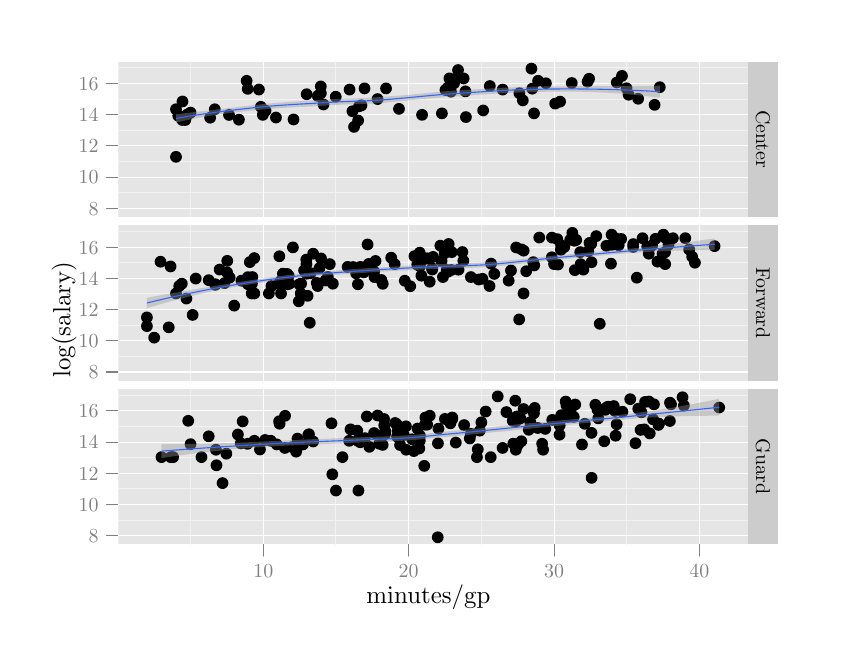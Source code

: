 % Created by tikzDevice version 0.5.3 on 2011-01-28 19:54:38
\begin{tikzpicture}[x=1pt,y=1pt]
\draw[color=white,opacity=0] (0,0) rectangle (289.08,216.81);
\begin{scope}
\path[clip] (  0.00,  0.00) rectangle (289.08,216.81);
\definecolor[named]{drawColor}{rgb}{0.19,0.40,0.69}
\end{scope}
\begin{scope}
\path[clip] (  0.00,  0.00) rectangle (289.08,216.81);
\definecolor[named]{drawColor}{rgb}{0.19,0.40,0.69}
\end{scope}
\begin{scope}
\path[clip] (  0.00,  0.00) rectangle (289.08,216.81);
\definecolor[named]{drawColor}{rgb}{0.19,0.40,0.69}
\end{scope}
\begin{scope}
\path[clip] (  0.00,  0.00) rectangle (289.08,216.81);
\definecolor[named]{drawColor}{rgb}{0.19,0.40,0.69}
\end{scope}
\begin{scope}
\path[clip] (  0.00,  0.00) rectangle (289.08,216.81);
\definecolor[named]{drawColor}{rgb}{0.19,0.40,0.69}
\end{scope}
\begin{scope}
\path[clip] (  0.00,  0.00) rectangle (289.08,216.81);
\definecolor[named]{drawColor}{rgb}{0.19,0.40,0.69}
\end{scope}
\begin{scope}
\path[clip] (  0.00,  0.00) rectangle (289.08,216.81);
\definecolor[named]{drawColor}{rgb}{0.19,0.40,0.69}
\end{scope}
\begin{scope}
\path[clip] (  0.00,  0.00) rectangle (289.08,216.81);
\definecolor[named]{drawColor}{rgb}{0.19,0.40,0.69}
\end{scope}
\begin{scope}
\path[clip] (  0.00,  0.00) rectangle (289.08,216.81);
\definecolor[named]{drawColor}{rgb}{0.19,0.40,0.69}
\end{scope}
\begin{scope}
\path[clip] (  0.00,  0.00) rectangle (289.08,216.81);
\definecolor[named]{drawColor}{rgb}{0.19,0.40,0.69}
\end{scope}
\begin{scope}
\path[clip] (  0.00,  0.00) rectangle (289.08,216.81);
\definecolor[named]{drawColor}{rgb}{0.19,0.40,0.69}
\definecolor[named]{fillColor}{rgb}{1.00,1.00,1.00}

\draw[fill=fillColor,draw opacity=0.00,] (  0.00,  0.00) rectangle (289.08,216.81);
\end{scope}
\begin{scope}
\path[clip] (  0.00,  0.00) rectangle (289.08,216.81);
\definecolor[named]{drawColor}{rgb}{0.19,0.40,0.69}
\end{scope}
\begin{scope}
\path[clip] (  0.00,  0.00) rectangle (289.08,216.81);
\definecolor[named]{drawColor}{rgb}{0.19,0.40,0.69}
\definecolor[named]{drawColor}{rgb}{0.00,0.00,0.00}

\node[color=drawColor,anchor=base,inner sep=0pt, outer sep=0pt, scale=  0.90] at (144.63,  9.03) {minutes/gp%
};
\end{scope}
\begin{scope}
\path[clip] (  0.00,  0.00) rectangle (289.08,216.81);
\definecolor[named]{drawColor}{rgb}{0.19,0.40,0.69}
\definecolor[named]{drawColor}{rgb}{0.00,0.00,0.00}

\node[rotate= 90.00,color=drawColor,anchor=base,inner sep=0pt, outer sep=0pt, scale=  0.90] at ( 15.23,111.50) {log(salary)%
};
\end{scope}
\begin{scope}
\path[clip] (  0.00,  0.00) rectangle (289.08,216.81);
\definecolor[named]{drawColor}{rgb}{0.19,0.40,0.69}
\end{scope}
\begin{scope}
\path[clip] ( 18.24,204.76) rectangle ( 32.55,204.76);
\definecolor[named]{drawColor}{rgb}{0.19,0.40,0.69}
\end{scope}
\begin{scope}
\path[clip] (  0.00,  0.00) rectangle (289.08,216.81);
\definecolor[named]{drawColor}{rgb}{0.19,0.40,0.69}
\end{scope}
\begin{scope}
\path[clip] ( 18.24,204.76) rectangle ( 32.55,204.76);
\definecolor[named]{drawColor}{rgb}{0.19,0.40,0.69}
\end{scope}
\begin{scope}
\path[clip] (  0.00,  0.00) rectangle (289.08,216.81);
\definecolor[named]{drawColor}{rgb}{0.19,0.40,0.69}
\end{scope}
\begin{scope}
\path[clip] (  0.00,  0.00) rectangle (289.08,216.81);
\definecolor[named]{drawColor}{rgb}{0.19,0.40,0.69}
\end{scope}
\begin{scope}
\path[clip] (  0.00,  0.00) rectangle (289.08,216.81);
\definecolor[named]{drawColor}{rgb}{0.19,0.40,0.69}
\end{scope}
\begin{scope}
\path[clip] ( 18.24,145.61) rectangle ( 32.55,148.62);
\definecolor[named]{drawColor}{rgb}{0.19,0.40,0.69}
\end{scope}
\begin{scope}
\path[clip] (  0.00,  0.00) rectangle (289.08,216.81);
\definecolor[named]{drawColor}{rgb}{0.19,0.40,0.69}
\end{scope}
\begin{scope}
\path[clip] (  0.00,  0.00) rectangle (289.08,216.81);
\definecolor[named]{drawColor}{rgb}{0.19,0.40,0.69}
\end{scope}
\begin{scope}
\path[clip] (  0.00,  0.00) rectangle (289.08,216.81);
\definecolor[named]{drawColor}{rgb}{0.19,0.40,0.69}
\end{scope}
\begin{scope}
\path[clip] ( 18.24, 86.46) rectangle ( 32.55, 89.47);
\definecolor[named]{drawColor}{rgb}{0.19,0.40,0.69}
\end{scope}
\begin{scope}
\path[clip] (  0.00,  0.00) rectangle (289.08,216.81);
\definecolor[named]{drawColor}{rgb}{0.19,0.40,0.69}
\end{scope}
\begin{scope}
\path[clip] (  0.00,  0.00) rectangle (289.08,216.81);
\definecolor[named]{drawColor}{rgb}{0.19,0.40,0.69}
\end{scope}
\begin{scope}
\path[clip] (  0.00,  0.00) rectangle (289.08,216.81);
\definecolor[named]{drawColor}{rgb}{0.19,0.40,0.69}
\end{scope}
\begin{scope}
\path[clip] ( 18.24, 30.32) rectangle ( 32.55, 30.32);
\definecolor[named]{drawColor}{rgb}{0.19,0.40,0.69}
\end{scope}
\begin{scope}
\path[clip] (  0.00,  0.00) rectangle (289.08,216.81);
\definecolor[named]{drawColor}{rgb}{0.19,0.40,0.69}
\end{scope}
\begin{scope}
\path[clip] ( 18.24, 18.24) rectangle ( 32.55, 30.32);
\definecolor[named]{drawColor}{rgb}{0.19,0.40,0.69}
\end{scope}
\begin{scope}
\path[clip] (  0.00,  0.00) rectangle (289.08,216.81);
\definecolor[named]{drawColor}{rgb}{0.19,0.40,0.69}
\end{scope}
\begin{scope}
\path[clip] ( 18.24, 18.24) rectangle ( 32.55, 18.24);
\definecolor[named]{drawColor}{rgb}{0.19,0.40,0.69}
\end{scope}
\begin{scope}
\path[clip] (  0.00,  0.00) rectangle (289.08,216.81);
\definecolor[named]{drawColor}{rgb}{0.19,0.40,0.69}
\end{scope}
\begin{scope}
\path[clip] ( 32.55,204.76) rectangle ( 32.55,204.76);
\definecolor[named]{drawColor}{rgb}{0.19,0.40,0.69}
\end{scope}
\begin{scope}
\path[clip] (  0.00,  0.00) rectangle (289.08,216.81);
\definecolor[named]{drawColor}{rgb}{0.19,0.40,0.69}
\end{scope}
\begin{scope}
\path[clip] ( 32.55,204.76) rectangle ( 32.55,204.76);
\definecolor[named]{drawColor}{rgb}{0.19,0.40,0.69}
\end{scope}
\begin{scope}
\path[clip] (  0.00,  0.00) rectangle (289.08,216.81);
\definecolor[named]{drawColor}{rgb}{0.19,0.40,0.69}
\end{scope}
\begin{scope}
\path[clip] ( 32.55,148.62) rectangle ( 32.55,204.77);
\definecolor[named]{drawColor}{rgb}{0.19,0.40,0.69}
\end{scope}
\begin{scope}
\path[clip] (  0.00,  0.00) rectangle (289.08,216.81);
\definecolor[named]{drawColor}{rgb}{0.19,0.40,0.69}
\end{scope}
\begin{scope}
\path[clip] ( 32.55,145.61) rectangle ( 32.55,148.62);
\definecolor[named]{drawColor}{rgb}{0.19,0.40,0.69}
\end{scope}
\begin{scope}
\path[clip] (  0.00,  0.00) rectangle (289.08,216.81);
\definecolor[named]{drawColor}{rgb}{0.19,0.40,0.69}
\end{scope}
\begin{scope}
\path[clip] ( 32.55, 89.47) rectangle ( 32.55,145.61);
\definecolor[named]{drawColor}{rgb}{0.19,0.40,0.69}
\end{scope}
\begin{scope}
\path[clip] (  0.00,  0.00) rectangle (289.08,216.81);
\definecolor[named]{drawColor}{rgb}{0.19,0.40,0.69}
\end{scope}
\begin{scope}
\path[clip] ( 32.55, 86.46) rectangle ( 32.55, 89.47);
\definecolor[named]{drawColor}{rgb}{0.19,0.40,0.69}
\end{scope}
\begin{scope}
\path[clip] (  0.00,  0.00) rectangle (289.08,216.81);
\definecolor[named]{drawColor}{rgb}{0.19,0.40,0.69}
\end{scope}
\begin{scope}
\path[clip] ( 32.55, 30.32) rectangle ( 32.55, 86.46);
\definecolor[named]{drawColor}{rgb}{0.19,0.40,0.69}
\end{scope}
\begin{scope}
\path[clip] (  0.00,  0.00) rectangle (289.08,216.81);
\definecolor[named]{drawColor}{rgb}{0.19,0.40,0.69}
\end{scope}
\begin{scope}
\path[clip] ( 32.55, 30.32) rectangle ( 32.55, 30.32);
\definecolor[named]{drawColor}{rgb}{0.19,0.40,0.69}
\end{scope}
\begin{scope}
\path[clip] (  0.00,  0.00) rectangle (289.08,216.81);
\definecolor[named]{drawColor}{rgb}{0.19,0.40,0.69}
\end{scope}
\begin{scope}
\path[clip] ( 32.55, 18.24) rectangle ( 32.55, 30.32);
\definecolor[named]{drawColor}{rgb}{0.19,0.40,0.69}
\end{scope}
\begin{scope}
\path[clip] (  0.00,  0.00) rectangle (289.08,216.81);
\definecolor[named]{drawColor}{rgb}{0.19,0.40,0.69}
\end{scope}
\begin{scope}
\path[clip] ( 32.55, 18.24) rectangle ( 32.55, 18.24);
\definecolor[named]{drawColor}{rgb}{0.19,0.40,0.69}
\end{scope}
\begin{scope}
\path[clip] (  0.00,  0.00) rectangle (289.08,216.81);
\definecolor[named]{drawColor}{rgb}{0.19,0.40,0.69}
\end{scope}
\begin{scope}
\path[clip] ( 32.55,204.76) rectangle (260.03,204.76);
\definecolor[named]{drawColor}{rgb}{0.19,0.40,0.69}
\end{scope}
\begin{scope}
\path[clip] (  0.00,  0.00) rectangle (289.08,216.81);
\definecolor[named]{drawColor}{rgb}{0.19,0.40,0.69}
\end{scope}
\begin{scope}
\path[clip] ( 32.55,204.76) rectangle (260.03,204.76);
\definecolor[named]{drawColor}{rgb}{0.19,0.40,0.69}
\end{scope}
\begin{scope}
\path[clip] (  0.00,  0.00) rectangle (289.08,216.81);
\definecolor[named]{drawColor}{rgb}{0.19,0.40,0.69}
\end{scope}
\begin{scope}
\path[clip] ( 32.55,148.62) rectangle (260.03,204.77);
\definecolor[named]{drawColor}{rgb}{0.19,0.40,0.69}
\end{scope}
\begin{scope}
\path[clip] (  0.00,  0.00) rectangle (289.08,216.81);
\definecolor[named]{drawColor}{rgb}{0.19,0.40,0.69}
\end{scope}
\begin{scope}
\path[clip] ( 32.55,145.61) rectangle (260.03,148.62);
\definecolor[named]{drawColor}{rgb}{0.19,0.40,0.69}
\end{scope}
\begin{scope}
\path[clip] (  0.00,  0.00) rectangle (289.08,216.81);
\definecolor[named]{drawColor}{rgb}{0.19,0.40,0.69}
\end{scope}
\begin{scope}
\path[clip] ( 32.55, 89.47) rectangle (260.03,145.61);
\definecolor[named]{drawColor}{rgb}{0.19,0.40,0.69}
\end{scope}
\begin{scope}
\path[clip] (  0.00,  0.00) rectangle (289.08,216.81);
\definecolor[named]{drawColor}{rgb}{0.19,0.40,0.69}
\end{scope}
\begin{scope}
\path[clip] ( 32.55, 86.46) rectangle (260.03, 89.47);
\definecolor[named]{drawColor}{rgb}{0.19,0.40,0.69}
\end{scope}
\begin{scope}
\path[clip] (  0.00,  0.00) rectangle (289.08,216.81);
\definecolor[named]{drawColor}{rgb}{0.19,0.40,0.69}
\end{scope}
\begin{scope}
\path[clip] ( 32.55, 30.32) rectangle (260.03, 86.46);
\definecolor[named]{drawColor}{rgb}{0.19,0.40,0.69}
\end{scope}
\begin{scope}
\path[clip] (  0.00,  0.00) rectangle (289.08,216.81);
\definecolor[named]{drawColor}{rgb}{0.19,0.40,0.69}
\end{scope}
\begin{scope}
\path[clip] ( 32.55, 30.32) rectangle (260.03, 30.32);
\definecolor[named]{drawColor}{rgb}{0.19,0.40,0.69}
\end{scope}
\begin{scope}
\path[clip] (  0.00,  0.00) rectangle (289.08,216.81);
\definecolor[named]{drawColor}{rgb}{0.19,0.40,0.69}
\end{scope}
\begin{scope}
\path[clip] (  0.00,  0.00) rectangle (289.08,216.81);
\definecolor[named]{drawColor}{rgb}{0.19,0.40,0.69}
\end{scope}
\begin{scope}
\path[clip] (  0.00,  0.00) rectangle (289.08,216.81);
\definecolor[named]{drawColor}{rgb}{0.19,0.40,0.69}
\end{scope}
\begin{scope}
\path[clip] ( 32.55, 18.24) rectangle (260.03, 18.24);
\definecolor[named]{drawColor}{rgb}{0.19,0.40,0.69}
\end{scope}
\begin{scope}
\path[clip] (  0.00,  0.00) rectangle (289.08,216.81);
\definecolor[named]{drawColor}{rgb}{0.19,0.40,0.69}
\end{scope}
\begin{scope}
\path[clip] (260.03,204.76) rectangle (260.03,204.76);
\definecolor[named]{drawColor}{rgb}{0.19,0.40,0.69}
\end{scope}
\begin{scope}
\path[clip] (  0.00,  0.00) rectangle (289.08,216.81);
\definecolor[named]{drawColor}{rgb}{0.19,0.40,0.69}
\end{scope}
\begin{scope}
\path[clip] (260.03,204.76) rectangle (260.03,204.76);
\definecolor[named]{drawColor}{rgb}{0.19,0.40,0.69}
\end{scope}
\begin{scope}
\path[clip] (  0.00,  0.00) rectangle (289.08,216.81);
\definecolor[named]{drawColor}{rgb}{0.19,0.40,0.69}
\end{scope}
\begin{scope}
\path[clip] (260.03,148.62) rectangle (260.03,204.77);
\definecolor[named]{drawColor}{rgb}{0.19,0.40,0.69}
\end{scope}
\begin{scope}
\path[clip] (  0.00,  0.00) rectangle (289.08,216.81);
\definecolor[named]{drawColor}{rgb}{0.19,0.40,0.69}
\end{scope}
\begin{scope}
\path[clip] (260.03,145.61) rectangle (260.03,148.62);
\definecolor[named]{drawColor}{rgb}{0.19,0.40,0.69}
\end{scope}
\begin{scope}
\path[clip] (  0.00,  0.00) rectangle (289.08,216.81);
\definecolor[named]{drawColor}{rgb}{0.19,0.40,0.69}
\end{scope}
\begin{scope}
\path[clip] (260.03, 89.47) rectangle (260.03,145.61);
\definecolor[named]{drawColor}{rgb}{0.19,0.40,0.69}
\end{scope}
\begin{scope}
\path[clip] (  0.00,  0.00) rectangle (289.08,216.81);
\definecolor[named]{drawColor}{rgb}{0.19,0.40,0.69}
\end{scope}
\begin{scope}
\path[clip] (260.03, 86.46) rectangle (260.03, 89.47);
\definecolor[named]{drawColor}{rgb}{0.19,0.40,0.69}
\end{scope}
\begin{scope}
\path[clip] (  0.00,  0.00) rectangle (289.08,216.81);
\definecolor[named]{drawColor}{rgb}{0.19,0.40,0.69}
\end{scope}
\begin{scope}
\path[clip] (260.03, 30.32) rectangle (260.03, 86.46);
\definecolor[named]{drawColor}{rgb}{0.19,0.40,0.69}
\end{scope}
\begin{scope}
\path[clip] (  0.00,  0.00) rectangle (289.08,216.81);
\definecolor[named]{drawColor}{rgb}{0.19,0.40,0.69}
\end{scope}
\begin{scope}
\path[clip] (260.03, 30.32) rectangle (260.03, 30.32);
\definecolor[named]{drawColor}{rgb}{0.19,0.40,0.69}
\end{scope}
\begin{scope}
\path[clip] (  0.00,  0.00) rectangle (289.08,216.81);
\definecolor[named]{drawColor}{rgb}{0.19,0.40,0.69}
\end{scope}
\begin{scope}
\path[clip] (260.03, 18.24) rectangle (260.03, 30.32);
\definecolor[named]{drawColor}{rgb}{0.19,0.40,0.69}
\end{scope}
\begin{scope}
\path[clip] (  0.00,  0.00) rectangle (289.08,216.81);
\definecolor[named]{drawColor}{rgb}{0.19,0.40,0.69}
\end{scope}
\begin{scope}
\path[clip] (260.03, 18.24) rectangle (260.03, 18.24);
\definecolor[named]{drawColor}{rgb}{0.19,0.40,0.69}
\end{scope}
\begin{scope}
\path[clip] (  0.00,  0.00) rectangle (289.08,216.81);
\definecolor[named]{drawColor}{rgb}{0.19,0.40,0.69}
\end{scope}
\begin{scope}
\path[clip] (260.03,204.76) rectangle (271.01,204.76);
\definecolor[named]{drawColor}{rgb}{0.19,0.40,0.69}
\end{scope}
\begin{scope}
\path[clip] (  0.00,  0.00) rectangle (289.08,216.81);
\definecolor[named]{drawColor}{rgb}{0.19,0.40,0.69}
\end{scope}
\begin{scope}
\path[clip] (260.03,204.76) rectangle (271.01,204.76);
\definecolor[named]{drawColor}{rgb}{0.19,0.40,0.69}
\end{scope}
\begin{scope}
\path[clip] (  0.00,  0.00) rectangle (289.08,216.81);
\definecolor[named]{drawColor}{rgb}{0.19,0.40,0.69}
\end{scope}
\begin{scope}
\path[clip] (260.03,148.62) rectangle (271.01,204.77);
\definecolor[named]{drawColor}{rgb}{0.19,0.40,0.69}
\end{scope}
\begin{scope}
\path[clip] (  0.00,  0.00) rectangle (289.08,216.81);
\definecolor[named]{drawColor}{rgb}{0.19,0.40,0.69}
\end{scope}
\begin{scope}
\path[clip] (260.03,145.61) rectangle (271.01,148.62);
\definecolor[named]{drawColor}{rgb}{0.19,0.40,0.69}
\end{scope}
\begin{scope}
\path[clip] (  0.00,  0.00) rectangle (289.08,216.81);
\definecolor[named]{drawColor}{rgb}{0.19,0.40,0.69}
\end{scope}
\begin{scope}
\path[clip] (260.03, 89.47) rectangle (271.01,145.61);
\definecolor[named]{drawColor}{rgb}{0.19,0.40,0.69}
\end{scope}
\begin{scope}
\path[clip] (  0.00,  0.00) rectangle (289.08,216.81);
\definecolor[named]{drawColor}{rgb}{0.19,0.40,0.69}
\end{scope}
\begin{scope}
\path[clip] (260.03, 86.46) rectangle (271.01, 89.47);
\definecolor[named]{drawColor}{rgb}{0.19,0.40,0.69}
\end{scope}
\begin{scope}
\path[clip] (  0.00,  0.00) rectangle (289.08,216.81);
\definecolor[named]{drawColor}{rgb}{0.19,0.40,0.69}
\end{scope}
\begin{scope}
\path[clip] (260.03, 30.32) rectangle (271.01, 86.46);
\definecolor[named]{drawColor}{rgb}{0.19,0.40,0.69}
\end{scope}
\begin{scope}
\path[clip] (  0.00,  0.00) rectangle (289.08,216.81);
\definecolor[named]{drawColor}{rgb}{0.19,0.40,0.69}
\end{scope}
\begin{scope}
\path[clip] (260.03, 30.32) rectangle (271.01, 30.32);
\definecolor[named]{drawColor}{rgb}{0.19,0.40,0.69}
\end{scope}
\begin{scope}
\path[clip] (  0.00,  0.00) rectangle (289.08,216.81);
\definecolor[named]{drawColor}{rgb}{0.19,0.40,0.69}
\end{scope}
\begin{scope}
\path[clip] (260.03, 18.24) rectangle (271.01, 30.32);
\definecolor[named]{drawColor}{rgb}{0.19,0.40,0.69}
\end{scope}
\begin{scope}
\path[clip] (  0.00,  0.00) rectangle (289.08,216.81);
\definecolor[named]{drawColor}{rgb}{0.19,0.40,0.69}
\end{scope}
\begin{scope}
\path[clip] (260.03, 18.24) rectangle (271.01, 18.24);
\definecolor[named]{drawColor}{rgb}{0.19,0.40,0.69}
\end{scope}
\begin{scope}
\path[clip] (  0.00,  0.00) rectangle (289.08,216.81);
\definecolor[named]{drawColor}{rgb}{0.19,0.40,0.69}
\end{scope}
\begin{scope}
\path[clip] (271.01,204.76) rectangle (271.01,204.76);
\definecolor[named]{drawColor}{rgb}{0.19,0.40,0.69}
\end{scope}
\begin{scope}
\path[clip] (  0.00,  0.00) rectangle (289.08,216.81);
\definecolor[named]{drawColor}{rgb}{0.19,0.40,0.69}
\end{scope}
\begin{scope}
\path[clip] (271.01,204.76) rectangle (271.01,204.76);
\definecolor[named]{drawColor}{rgb}{0.19,0.40,0.69}
\end{scope}
\begin{scope}
\path[clip] (  0.00,  0.00) rectangle (289.08,216.81);
\definecolor[named]{drawColor}{rgb}{0.19,0.40,0.69}
\end{scope}
\begin{scope}
\path[clip] (271.01,148.62) rectangle (271.01,204.77);
\definecolor[named]{drawColor}{rgb}{0.19,0.40,0.69}
\end{scope}
\begin{scope}
\path[clip] (  0.00,  0.00) rectangle (289.08,216.81);
\definecolor[named]{drawColor}{rgb}{0.19,0.40,0.69}
\end{scope}
\begin{scope}
\path[clip] (271.01,145.61) rectangle (271.01,148.62);
\definecolor[named]{drawColor}{rgb}{0.19,0.40,0.69}
\end{scope}
\begin{scope}
\path[clip] (  0.00,  0.00) rectangle (289.08,216.81);
\definecolor[named]{drawColor}{rgb}{0.19,0.40,0.69}
\end{scope}
\begin{scope}
\path[clip] (271.01, 89.47) rectangle (271.01,145.61);
\definecolor[named]{drawColor}{rgb}{0.19,0.40,0.69}
\end{scope}
\begin{scope}
\path[clip] (  0.00,  0.00) rectangle (289.08,216.81);
\definecolor[named]{drawColor}{rgb}{0.19,0.40,0.69}
\end{scope}
\begin{scope}
\path[clip] (271.01, 86.46) rectangle (271.01, 89.47);
\definecolor[named]{drawColor}{rgb}{0.19,0.40,0.69}
\end{scope}
\begin{scope}
\path[clip] (  0.00,  0.00) rectangle (289.08,216.81);
\definecolor[named]{drawColor}{rgb}{0.19,0.40,0.69}
\end{scope}
\begin{scope}
\path[clip] (271.01, 30.32) rectangle (271.01, 86.46);
\definecolor[named]{drawColor}{rgb}{0.19,0.40,0.69}
\end{scope}
\begin{scope}
\path[clip] (  0.00,  0.00) rectangle (289.08,216.81);
\definecolor[named]{drawColor}{rgb}{0.19,0.40,0.69}
\end{scope}
\begin{scope}
\path[clip] (271.01, 30.32) rectangle (271.01, 30.32);
\definecolor[named]{drawColor}{rgb}{0.19,0.40,0.69}
\end{scope}
\begin{scope}
\path[clip] (  0.00,  0.00) rectangle (289.08,216.81);
\definecolor[named]{drawColor}{rgb}{0.19,0.40,0.69}
\end{scope}
\begin{scope}
\path[clip] (271.01, 18.24) rectangle (271.01, 30.32);
\definecolor[named]{drawColor}{rgb}{0.19,0.40,0.69}
\end{scope}
\begin{scope}
\path[clip] (  0.00,  0.00) rectangle (289.08,216.81);
\definecolor[named]{drawColor}{rgb}{0.19,0.40,0.69}
\end{scope}
\begin{scope}
\path[clip] (271.01, 18.24) rectangle (271.01, 18.24);
\definecolor[named]{drawColor}{rgb}{0.19,0.40,0.69}
\end{scope}
\begin{scope}
\path[clip] (  0.00,  0.00) rectangle (289.08,216.81);
\definecolor[named]{drawColor}{rgb}{0.19,0.40,0.69}
\end{scope}
\begin{scope}
\path[clip] ( 18.24,204.76) rectangle ( 32.55,204.76);
\definecolor[named]{drawColor}{rgb}{0.19,0.40,0.69}
\end{scope}
\begin{scope}
\path[clip] (  0.00,  0.00) rectangle (289.08,216.81);
\definecolor[named]{drawColor}{rgb}{0.19,0.40,0.69}
\end{scope}
\begin{scope}
\path[clip] ( 18.24,204.76) rectangle ( 32.55,204.76);
\definecolor[named]{drawColor}{rgb}{0.19,0.40,0.69}
\end{scope}
\begin{scope}
\path[clip] (  0.00,  0.00) rectangle (289.08,216.81);
\definecolor[named]{drawColor}{rgb}{0.19,0.40,0.69}
\end{scope}
\begin{scope}
\path[clip] (  0.00,  0.00) rectangle (289.08,216.81);
\definecolor[named]{drawColor}{rgb}{0.19,0.40,0.69}
\definecolor[named]{drawColor}{rgb}{0.50,0.50,0.50}

\node[color=drawColor,anchor=base east,inner sep=0pt, outer sep=0pt, scale=  0.72] at ( 25.44,149.27) {8%
};

\node[color=drawColor,anchor=base east,inner sep=0pt, outer sep=0pt, scale=  0.72] at ( 25.44,160.54) {10%
};

\node[color=drawColor,anchor=base east,inner sep=0pt, outer sep=0pt, scale=  0.72] at ( 25.44,171.82) {12%
};

\node[color=drawColor,anchor=base east,inner sep=0pt, outer sep=0pt, scale=  0.72] at ( 25.44,183.09) {14%
};

\node[color=drawColor,anchor=base east,inner sep=0pt, outer sep=0pt, scale=  0.72] at ( 25.44,194.37) {16%
};
\end{scope}
\begin{scope}
\path[clip] (  0.00,  0.00) rectangle (289.08,216.81);
\definecolor[named]{drawColor}{rgb}{0.19,0.40,0.69}
\definecolor[named]{drawColor}{rgb}{0.50,0.50,0.50}

\draw[color=drawColor,line cap=round,line join=round,fill opacity=0.00,] ( 28.29,151.75) -- ( 32.55,151.75);

\draw[color=drawColor,line cap=round,line join=round,fill opacity=0.00,] ( 28.29,163.02) -- ( 32.55,163.02);

\draw[color=drawColor,line cap=round,line join=round,fill opacity=0.00,] ( 28.29,174.30) -- ( 32.55,174.30);

\draw[color=drawColor,line cap=round,line join=round,fill opacity=0.00,] ( 28.29,185.57) -- ( 32.55,185.57);

\draw[color=drawColor,line cap=round,line join=round,fill opacity=0.00,] ( 28.29,196.85) -- ( 32.55,196.85);
\end{scope}
\begin{scope}
\path[clip] (  0.00,  0.00) rectangle (289.08,216.81);
\definecolor[named]{drawColor}{rgb}{0.19,0.40,0.69}
\end{scope}
\begin{scope}
\path[clip] (  0.00,  0.00) rectangle (289.08,216.81);
\definecolor[named]{drawColor}{rgb}{0.19,0.40,0.69}
\end{scope}
\begin{scope}
\path[clip] (  0.00,  0.00) rectangle (289.08,216.81);
\definecolor[named]{drawColor}{rgb}{0.19,0.40,0.69}
\end{scope}
\begin{scope}
\path[clip] ( 18.24,145.61) rectangle ( 32.55,148.62);
\definecolor[named]{drawColor}{rgb}{0.19,0.40,0.69}
\end{scope}
\begin{scope}
\path[clip] (  0.00,  0.00) rectangle (289.08,216.81);
\definecolor[named]{drawColor}{rgb}{0.19,0.40,0.69}
\end{scope}
\begin{scope}
\path[clip] (  0.00,  0.00) rectangle (289.08,216.81);
\definecolor[named]{drawColor}{rgb}{0.19,0.40,0.69}
\definecolor[named]{drawColor}{rgb}{0.50,0.50,0.50}

\node[color=drawColor,anchor=base east,inner sep=0pt, outer sep=0pt, scale=  0.72] at ( 25.44, 90.12) {8%
};

\node[color=drawColor,anchor=base east,inner sep=0pt, outer sep=0pt, scale=  0.72] at ( 25.44,101.39) {10%
};

\node[color=drawColor,anchor=base east,inner sep=0pt, outer sep=0pt, scale=  0.72] at ( 25.44,112.67) {12%
};

\node[color=drawColor,anchor=base east,inner sep=0pt, outer sep=0pt, scale=  0.72] at ( 25.44,123.94) {14%
};

\node[color=drawColor,anchor=base east,inner sep=0pt, outer sep=0pt, scale=  0.72] at ( 25.44,135.22) {16%
};
\end{scope}
\begin{scope}
\path[clip] (  0.00,  0.00) rectangle (289.08,216.81);
\definecolor[named]{drawColor}{rgb}{0.19,0.40,0.69}
\definecolor[named]{drawColor}{rgb}{0.50,0.50,0.50}

\draw[color=drawColor,line cap=round,line join=round,fill opacity=0.00,] ( 28.29, 92.60) -- ( 32.55, 92.60);

\draw[color=drawColor,line cap=round,line join=round,fill opacity=0.00,] ( 28.29,103.87) -- ( 32.55,103.87);

\draw[color=drawColor,line cap=round,line join=round,fill opacity=0.00,] ( 28.29,115.15) -- ( 32.55,115.15);

\draw[color=drawColor,line cap=round,line join=round,fill opacity=0.00,] ( 28.29,126.42) -- ( 32.55,126.42);

\draw[color=drawColor,line cap=round,line join=round,fill opacity=0.00,] ( 28.29,137.69) -- ( 32.55,137.69);
\end{scope}
\begin{scope}
\path[clip] (  0.00,  0.00) rectangle (289.08,216.81);
\definecolor[named]{drawColor}{rgb}{0.19,0.40,0.69}
\end{scope}
\begin{scope}
\path[clip] (  0.00,  0.00) rectangle (289.08,216.81);
\definecolor[named]{drawColor}{rgb}{0.19,0.40,0.69}
\end{scope}
\begin{scope}
\path[clip] (  0.00,  0.00) rectangle (289.08,216.81);
\definecolor[named]{drawColor}{rgb}{0.19,0.40,0.69}
\end{scope}
\begin{scope}
\path[clip] ( 18.24, 86.46) rectangle ( 32.55, 89.47);
\definecolor[named]{drawColor}{rgb}{0.19,0.40,0.69}
\end{scope}
\begin{scope}
\path[clip] (  0.00,  0.00) rectangle (289.08,216.81);
\definecolor[named]{drawColor}{rgb}{0.19,0.40,0.69}
\end{scope}
\begin{scope}
\path[clip] (  0.00,  0.00) rectangle (289.08,216.81);
\definecolor[named]{drawColor}{rgb}{0.19,0.40,0.69}
\definecolor[named]{drawColor}{rgb}{0.50,0.50,0.50}

\node[color=drawColor,anchor=base east,inner sep=0pt, outer sep=0pt, scale=  0.72] at ( 25.44, 30.96) {8%
};

\node[color=drawColor,anchor=base east,inner sep=0pt, outer sep=0pt, scale=  0.72] at ( 25.44, 42.24) {10%
};

\node[color=drawColor,anchor=base east,inner sep=0pt, outer sep=0pt, scale=  0.72] at ( 25.44, 53.51) {12%
};

\node[color=drawColor,anchor=base east,inner sep=0pt, outer sep=0pt, scale=  0.72] at ( 25.44, 64.79) {14%
};

\node[color=drawColor,anchor=base east,inner sep=0pt, outer sep=0pt, scale=  0.72] at ( 25.44, 76.06) {16%
};
\end{scope}
\begin{scope}
\path[clip] (  0.00,  0.00) rectangle (289.08,216.81);
\definecolor[named]{drawColor}{rgb}{0.19,0.40,0.69}
\definecolor[named]{drawColor}{rgb}{0.50,0.50,0.50}

\draw[color=drawColor,line cap=round,line join=round,fill opacity=0.00,] ( 28.29, 33.44) -- ( 32.55, 33.44);

\draw[color=drawColor,line cap=round,line join=round,fill opacity=0.00,] ( 28.29, 44.72) -- ( 32.55, 44.72);

\draw[color=drawColor,line cap=round,line join=round,fill opacity=0.00,] ( 28.29, 55.99) -- ( 32.55, 55.99);

\draw[color=drawColor,line cap=round,line join=round,fill opacity=0.00,] ( 28.29, 67.27) -- ( 32.55, 67.27);

\draw[color=drawColor,line cap=round,line join=round,fill opacity=0.00,] ( 28.29, 78.54) -- ( 32.55, 78.54);
\end{scope}
\begin{scope}
\path[clip] (  0.00,  0.00) rectangle (289.08,216.81);
\definecolor[named]{drawColor}{rgb}{0.19,0.40,0.69}
\end{scope}
\begin{scope}
\path[clip] (  0.00,  0.00) rectangle (289.08,216.81);
\definecolor[named]{drawColor}{rgb}{0.19,0.40,0.69}
\end{scope}
\begin{scope}
\path[clip] (  0.00,  0.00) rectangle (289.08,216.81);
\definecolor[named]{drawColor}{rgb}{0.19,0.40,0.69}
\end{scope}
\begin{scope}
\path[clip] ( 18.24, 30.32) rectangle ( 32.55, 30.32);
\definecolor[named]{drawColor}{rgb}{0.19,0.40,0.69}
\end{scope}
\begin{scope}
\path[clip] (  0.00,  0.00) rectangle (289.08,216.81);
\definecolor[named]{drawColor}{rgb}{0.19,0.40,0.69}
\end{scope}
\begin{scope}
\path[clip] ( 18.24, 18.24) rectangle ( 32.55, 30.32);
\definecolor[named]{drawColor}{rgb}{0.19,0.40,0.69}
\end{scope}
\begin{scope}
\path[clip] (  0.00,  0.00) rectangle (289.08,216.81);
\definecolor[named]{drawColor}{rgb}{0.19,0.40,0.69}
\end{scope}
\begin{scope}
\path[clip] ( 18.24, 18.24) rectangle ( 32.55, 18.24);
\definecolor[named]{drawColor}{rgb}{0.19,0.40,0.69}
\end{scope}
\begin{scope}
\path[clip] (  0.00,  0.00) rectangle (289.08,216.81);
\definecolor[named]{drawColor}{rgb}{0.19,0.40,0.69}
\end{scope}
\begin{scope}
\path[clip] ( 32.55,204.76) rectangle ( 32.55,204.76);
\definecolor[named]{drawColor}{rgb}{0.19,0.40,0.69}
\end{scope}
\begin{scope}
\path[clip] (  0.00,  0.00) rectangle (289.08,216.81);
\definecolor[named]{drawColor}{rgb}{0.19,0.40,0.69}
\end{scope}
\begin{scope}
\path[clip] ( 32.55,204.76) rectangle ( 32.55,204.76);
\definecolor[named]{drawColor}{rgb}{0.19,0.40,0.69}
\end{scope}
\begin{scope}
\path[clip] (  0.00,  0.00) rectangle (289.08,216.81);
\definecolor[named]{drawColor}{rgb}{0.19,0.40,0.69}
\end{scope}
\begin{scope}
\path[clip] ( 32.55,148.62) rectangle ( 32.55,204.77);
\definecolor[named]{drawColor}{rgb}{0.19,0.40,0.69}
\end{scope}
\begin{scope}
\path[clip] (  0.00,  0.00) rectangle (289.08,216.81);
\definecolor[named]{drawColor}{rgb}{0.19,0.40,0.69}
\end{scope}
\begin{scope}
\path[clip] ( 32.55,145.61) rectangle ( 32.55,148.62);
\definecolor[named]{drawColor}{rgb}{0.19,0.40,0.69}
\end{scope}
\begin{scope}
\path[clip] (  0.00,  0.00) rectangle (289.08,216.81);
\definecolor[named]{drawColor}{rgb}{0.19,0.40,0.69}
\end{scope}
\begin{scope}
\path[clip] ( 32.55, 89.47) rectangle ( 32.55,145.61);
\definecolor[named]{drawColor}{rgb}{0.19,0.40,0.69}
\end{scope}
\begin{scope}
\path[clip] (  0.00,  0.00) rectangle (289.08,216.81);
\definecolor[named]{drawColor}{rgb}{0.19,0.40,0.69}
\end{scope}
\begin{scope}
\path[clip] ( 32.55, 86.46) rectangle ( 32.55, 89.47);
\definecolor[named]{drawColor}{rgb}{0.19,0.40,0.69}
\end{scope}
\begin{scope}
\path[clip] (  0.00,  0.00) rectangle (289.08,216.81);
\definecolor[named]{drawColor}{rgb}{0.19,0.40,0.69}
\end{scope}
\begin{scope}
\path[clip] ( 32.55, 30.32) rectangle ( 32.55, 86.46);
\definecolor[named]{drawColor}{rgb}{0.19,0.40,0.69}
\end{scope}
\begin{scope}
\path[clip] (  0.00,  0.00) rectangle (289.08,216.81);
\definecolor[named]{drawColor}{rgb}{0.19,0.40,0.69}
\end{scope}
\begin{scope}
\path[clip] ( 32.55, 30.32) rectangle ( 32.55, 30.32);
\definecolor[named]{drawColor}{rgb}{0.19,0.40,0.69}
\end{scope}
\begin{scope}
\path[clip] (  0.00,  0.00) rectangle (289.08,216.81);
\definecolor[named]{drawColor}{rgb}{0.19,0.40,0.69}
\end{scope}
\begin{scope}
\path[clip] ( 32.55, 18.24) rectangle ( 32.55, 30.32);
\definecolor[named]{drawColor}{rgb}{0.19,0.40,0.69}
\end{scope}
\begin{scope}
\path[clip] (  0.00,  0.00) rectangle (289.08,216.81);
\definecolor[named]{drawColor}{rgb}{0.19,0.40,0.69}
\end{scope}
\begin{scope}
\path[clip] ( 32.55, 18.24) rectangle ( 32.55, 18.24);
\definecolor[named]{drawColor}{rgb}{0.19,0.40,0.69}
\end{scope}
\begin{scope}
\path[clip] (  0.00,  0.00) rectangle (289.08,216.81);
\definecolor[named]{drawColor}{rgb}{0.19,0.40,0.69}
\end{scope}
\begin{scope}
\path[clip] ( 32.55,204.76) rectangle (260.03,204.76);
\definecolor[named]{drawColor}{rgb}{0.19,0.40,0.69}
\end{scope}
\begin{scope}
\path[clip] (  0.00,  0.00) rectangle (289.08,216.81);
\definecolor[named]{drawColor}{rgb}{0.19,0.40,0.69}
\end{scope}
\begin{scope}
\path[clip] ( 32.55,204.76) rectangle (260.03,204.76);
\definecolor[named]{drawColor}{rgb}{0.19,0.40,0.69}
\end{scope}
\begin{scope}
\path[clip] (  0.00,  0.00) rectangle (289.08,216.81);
\definecolor[named]{drawColor}{rgb}{0.19,0.40,0.69}
\end{scope}
\begin{scope}
\path[clip] ( 32.55,148.62) rectangle (260.03,204.77);
\definecolor[named]{drawColor}{rgb}{0.19,0.40,0.69}
\definecolor[named]{fillColor}{rgb}{0.90,0.90,0.90}

\draw[fill=fillColor,draw opacity=0.00,] ( 32.55,148.62) rectangle (260.03,204.77);
\definecolor[named]{drawColor}{rgb}{0.95,0.95,0.95}

\draw[color=drawColor,line width= 0.0pt,line cap=round,line join=round,fill opacity=0.00,] ( 32.55,151.75) --
	(260.03,151.75);

\draw[color=drawColor,line width= 0.0pt,line cap=round,line join=round,fill opacity=0.00,] ( 32.55,157.39) --
	(260.03,157.39);

\draw[color=drawColor,line width= 0.0pt,line cap=round,line join=round,fill opacity=0.00,] ( 32.55,163.02) --
	(260.03,163.02);

\draw[color=drawColor,line width= 0.0pt,line cap=round,line join=round,fill opacity=0.00,] ( 32.55,168.66) --
	(260.03,168.66);

\draw[color=drawColor,line width= 0.0pt,line cap=round,line join=round,fill opacity=0.00,] ( 32.55,174.30) --
	(260.03,174.30);

\draw[color=drawColor,line width= 0.0pt,line cap=round,line join=round,fill opacity=0.00,] ( 32.55,179.94) --
	(260.03,179.94);

\draw[color=drawColor,line width= 0.0pt,line cap=round,line join=round,fill opacity=0.00,] ( 32.55,185.57) --
	(260.03,185.57);

\draw[color=drawColor,line width= 0.0pt,line cap=round,line join=round,fill opacity=0.00,] ( 32.55,191.21) --
	(260.03,191.21);

\draw[color=drawColor,line width= 0.0pt,line cap=round,line join=round,fill opacity=0.00,] ( 32.55,196.85) --
	(260.03,196.85);

\draw[color=drawColor,line width= 0.0pt,line cap=round,line join=round,fill opacity=0.00,] ( 32.55,202.49) --
	(260.03,202.49);

\draw[color=drawColor,line width= 0.0pt,line cap=round,line join=round,fill opacity=0.00,] ( 58.66,148.62) --
	( 58.66,204.77);

\draw[color=drawColor,line width= 0.0pt,line cap=round,line join=round,fill opacity=0.00,] ( 84.93,148.62) --
	( 84.93,204.77);

\draw[color=drawColor,line width= 0.0pt,line cap=round,line join=round,fill opacity=0.00,] (111.20,148.62) --
	(111.20,204.77);

\draw[color=drawColor,line width= 0.0pt,line cap=round,line join=round,fill opacity=0.00,] (137.47,148.62) --
	(137.47,204.77);

\draw[color=drawColor,line width= 0.0pt,line cap=round,line join=round,fill opacity=0.00,] (163.74,148.62) --
	(163.74,204.77);

\draw[color=drawColor,line width= 0.0pt,line cap=round,line join=round,fill opacity=0.00,] (190.01,148.62) --
	(190.01,204.77);

\draw[color=drawColor,line width= 0.0pt,line cap=round,line join=round,fill opacity=0.00,] (216.28,148.62) --
	(216.28,204.77);

\draw[color=drawColor,line width= 0.0pt,line cap=round,line join=round,fill opacity=0.00,] (242.55,148.62) --
	(242.55,204.77);
\definecolor[named]{drawColor}{rgb}{1.00,1.00,1.00}

\draw[color=drawColor,line cap=round,line join=round,fill opacity=0.00,] ( 32.55,151.75) --
	(260.03,151.75);

\draw[color=drawColor,line cap=round,line join=round,fill opacity=0.00,] ( 32.55,163.02) --
	(260.03,163.02);

\draw[color=drawColor,line cap=round,line join=round,fill opacity=0.00,] ( 32.55,174.30) --
	(260.03,174.30);

\draw[color=drawColor,line cap=round,line join=round,fill opacity=0.00,] ( 32.55,185.57) --
	(260.03,185.57);

\draw[color=drawColor,line cap=round,line join=round,fill opacity=0.00,] ( 32.55,196.85) --
	(260.03,196.85);

\draw[color=drawColor,line cap=round,line join=round,fill opacity=0.00,] ( 84.93,148.62) --
	( 84.93,204.77);

\draw[color=drawColor,line cap=round,line join=round,fill opacity=0.00,] (137.47,148.62) --
	(137.47,204.77);

\draw[color=drawColor,line cap=round,line join=round,fill opacity=0.00,] (190.01,148.62) --
	(190.01,204.77);

\draw[color=drawColor,line cap=round,line join=round,fill opacity=0.00,] (242.55,148.62) --
	(242.55,204.77);
\definecolor[named]{fillColor}{rgb}{0.00,0.00,0.00}

\draw[fill=fillColor,draw opacity=0.00,] ( 58.66,186.32) circle (  2.13);

\draw[fill=fillColor,draw opacity=0.00,] (106.69,189.26) circle (  2.13);

\draw[fill=fillColor,draw opacity=0.00,] (119.21,183.45) circle (  2.13);

\draw[fill=fillColor,draw opacity=0.00,] ( 55.74,190.34) circle (  2.13);

\draw[fill=fillColor,draw opacity=0.00,] (216.21,195.11) circle (  2.13);

\draw[fill=fillColor,draw opacity=0.00,] ( 79.32,194.90) circle (  2.13);

\draw[fill=fillColor,draw opacity=0.00,] (153.87,196.92) circle (  2.13);

\draw[fill=fillColor,draw opacity=0.00,] (178.72,190.73) circle (  2.13);

\draw[fill=fillColor,draw opacity=0.00,] (202.12,197.51) circle (  2.13);

\draw[fill=fillColor,draw opacity=0.00,] (126.23,191.21) circle (  2.13);

\draw[fill=fillColor,draw opacity=0.00,] (119.54,188.60) circle (  2.13);

\draw[fill=fillColor,draw opacity=0.00,] ( 54.53,185.11) circle (  2.13);

\draw[fill=fillColor,draw opacity=0.00,] (104.63,192.35) circle (  2.13);

\draw[fill=fillColor,draw opacity=0.00,] (192.19,190.28) circle (  2.13);

\draw[fill=fillColor,draw opacity=0.00,] (196.40,197.01) circle (  2.13);

\draw[fill=fillColor,draw opacity=0.00,] (152.20,198.68) circle (  2.13);

\draw[fill=fillColor,draw opacity=0.00,] ( 57.56,185.47) circle (  2.13);

\draw[fill=fillColor,draw opacity=0.00,] ( 72.56,185.47) circle (  2.13);

\draw[fill=fillColor,draw opacity=0.00,] ( 78.92,197.79) circle (  2.13);

\draw[fill=fillColor,draw opacity=0.00,] (154.66,198.60) circle (  2.13);

\draw[fill=fillColor,draw opacity=0.00,] ( 53.40,170.33) circle (  2.13);

\draw[fill=fillColor,draw opacity=0.00,] ( 83.37,194.66) circle (  2.13);

\draw[fill=fillColor,draw opacity=0.00,] ( 53.40,187.52) circle (  2.13);

\draw[fill=fillColor,draw opacity=0.00,] ( 76.13,183.75) circle (  2.13);

\draw[fill=fillColor,draw opacity=0.00,] (116.12,194.64) circle (  2.13);

\draw[fill=fillColor,draw opacity=0.00,] (220.39,191.33) circle (  2.13);

\draw[fill=fillColor,draw opacity=0.00,] ( 89.52,184.54) circle (  2.13);

\draw[fill=fillColor,draw opacity=0.00,] ( 67.41,187.52) circle (  2.13);

\draw[fill=fillColor,draw opacity=0.00,] (171.43,194.63) circle (  2.13);

\draw[fill=fillColor,draw opacity=0.00,] (164.39,187.10) circle (  2.13);

\draw[fill=fillColor,draw opacity=0.00,] (120.41,188.94) circle (  2.13);

\draw[fill=fillColor,draw opacity=0.00,] (216.93,192.77) circle (  2.13);

\draw[fill=fillColor,draw opacity=0.00,] (214.55,199.57) circle (  2.13);

\draw[fill=fillColor,draw opacity=0.00,] (142.31,185.51) circle (  2.13);

\draw[fill=fillColor,draw opacity=0.00,] (202.66,198.54) circle (  2.13);

\draw[fill=fillColor,draw opacity=0.00,] (129.29,195.06) circle (  2.13);

\draw[fill=fillColor,draw opacity=0.00,] (117.73,181.16) circle (  2.13);

\draw[fill=fillColor,draw opacity=0.00,] (212.68,197.22) circle (  2.13);

\draw[fill=fillColor,draw opacity=0.00,] ( 57.49,185.63) circle (  2.13);

\draw[fill=fillColor,draw opacity=0.00,] (152.75,193.89) circle (  2.13);

\draw[fill=fillColor,draw opacity=0.00,] (228.21,195.50) circle (  2.13);

\draw[fill=fillColor,draw opacity=0.00,] (226.34,189.12) circle (  2.13);

\draw[fill=fillColor,draw opacity=0.00,] (133.97,187.67) circle (  2.13);

\draw[fill=fillColor,draw opacity=0.00,] ( 84.78,185.50) circle (  2.13);

\draw[fill=fillColor,draw opacity=0.00,] ( 65.73,184.47) circle (  2.13);

\draw[fill=fillColor,draw opacity=0.00,] (117.15,186.81) circle (  2.13);

\draw[fill=fillColor,draw opacity=0.00,] (166.80,195.92) circle (  2.13);

\draw[fill=fillColor,draw opacity=0.00,] (157.33,198.66) circle (  2.13);

\draw[fill=fillColor,draw opacity=0.00,] (121.52,195.06) circle (  2.13);

\draw[fill=fillColor,draw opacity=0.00,] ( 55.65,183.65) circle (  2.13);

\draw[fill=fillColor,draw opacity=0.00,] ( 54.21,185.17) circle (  2.13);

\draw[fill=fillColor,draw opacity=0.00,] ( 84.05,188.41) circle (  2.13);

\draw[fill=fillColor,draw opacity=0.00,] (190.42,189.57) circle (  2.13);

\draw[fill=fillColor,draw opacity=0.00,] ( 56.75,183.65) circle (  2.13);

\draw[fill=fillColor,draw opacity=0.00,] (157.98,194.00) circle (  2.13);

\draw[fill=fillColor,draw opacity=0.00,] (184.24,197.81) circle (  2.13);

\draw[fill=fillColor,draw opacity=0.00,] (187.06,196.92) circle (  2.13);

\draw[fill=fillColor,draw opacity=0.00,] (181.83,202.21) circle (  2.13);

\draw[fill=fillColor,draw opacity=0.00,] (155.31,201.70) circle (  2.13);

\draw[fill=fillColor,draw opacity=0.00,] (105.74,193.32) circle (  2.13);

\draw[fill=fillColor,draw opacity=0.00,] ( 85.76,187.00) circle (  2.13);

\draw[fill=fillColor,draw opacity=0.00,] (177.48,193.32) circle (  2.13);

\draw[fill=fillColor,draw opacity=0.00,] ( 95.87,183.84) circle (  2.13);

\draw[fill=fillColor,draw opacity=0.00,] (151.65,195.39) circle (  2.13);

\draw[fill=fillColor,draw opacity=0.00,] (149.48,186.04) circle (  2.13);

\draw[fill=fillColor,draw opacity=0.00,] (158.16,184.70) circle (  2.13);

\draw[fill=fillColor,draw opacity=0.00,] (100.61,192.96) circle (  2.13);

\draw[fill=fillColor,draw opacity=0.00,] (105.72,195.78) circle (  2.13);

\draw[fill=fillColor,draw opacity=0.00,] (111.12,192.06) circle (  2.13);

\draw[fill=fillColor,draw opacity=0.00,] (182.13,194.97) circle (  2.13);

\draw[fill=fillColor,draw opacity=0.00,] (182.77,186.04) circle (  2.13);

\draw[fill=fillColor,draw opacity=0.00,] (150.77,194.50) circle (  2.13);
\definecolor[named]{fillColor}{rgb}{0.60,0.60,0.60}

\draw[fill=fillColor,fill opacity=0.40,draw opacity=0.00,] ( 53.40,185.71) --
	( 55.62,185.98) --
	( 57.83,186.25) --
	( 60.04,186.50) --
	( 62.25,186.76) --
	( 64.47,187.02) --
	( 66.68,187.28) --
	( 68.89,187.54) --
	( 71.11,187.80) --
	( 73.32,188.06) --
	( 75.53,188.32) --
	( 77.74,188.58) --
	( 79.96,188.83) --
	( 82.17,189.09) --
	( 84.38,189.33) --
	( 86.59,189.56) --
	( 88.81,189.77) --
	( 91.02,189.95) --
	( 93.23,190.11) --
	( 95.45,190.26) --
	( 97.66,190.40) --
	( 99.87,190.54) --
	(102.08,190.68) --
	(104.30,190.81) --
	(106.51,190.96) --
	(108.72,191.10) --
	(110.94,191.20) --
	(113.15,191.28) --
	(115.36,191.36) --
	(117.57,191.44) --
	(119.79,191.53) --
	(122.00,191.64) --
	(124.21,191.76) --
	(126.43,191.90) --
	(128.64,192.05) --
	(130.85,192.21) --
	(133.06,192.38) --
	(135.28,192.56) --
	(137.49,192.75) --
	(139.70,192.95) --
	(141.91,193.17) --
	(144.13,193.39) --
	(146.34,193.61) --
	(148.55,193.82) --
	(150.77,194.01) --
	(152.98,194.18) --
	(155.19,194.32) --
	(157.40,194.46) --
	(159.62,194.60) --
	(161.83,194.73) --
	(164.04,194.87) --
	(166.26,195.00) --
	(168.47,195.14) --
	(170.68,195.26) --
	(172.89,195.37) --
	(175.11,195.47) --
	(177.32,195.55) --
	(179.53,195.61) --
	(181.75,195.66) --
	(183.96,195.71) --
	(186.17,195.75) --
	(188.38,195.78) --
	(190.60,195.81) --
	(192.81,195.83) --
	(195.02,195.84) --
	(197.23,195.85) --
	(199.45,195.86) --
	(201.66,195.87) --
	(203.87,195.87) --
	(206.09,195.88) --
	(208.30,195.89) --
	(210.51,195.90) --
	(212.72,195.91) --
	(214.94,195.93) --
	(217.15,195.94) --
	(219.36,195.96) --
	(221.58,195.98) --
	(223.79,196.00) --
	(226.00,196.01) --
	(228.21,196.03) --
	(228.21,191.70) --
	(226.00,191.98) --
	(223.79,192.24) --
	(221.58,192.48) --
	(219.36,192.71) --
	(217.15,192.91) --
	(214.94,193.10) --
	(212.72,193.27) --
	(210.51,193.42) --
	(208.30,193.55) --
	(206.09,193.65) --
	(203.87,193.74) --
	(201.66,193.81) --
	(199.45,193.87) --
	(197.23,193.90) --
	(195.02,193.92) --
	(192.81,193.92) --
	(190.60,193.90) --
	(188.38,193.88) --
	(186.17,193.84) --
	(183.96,193.79) --
	(181.75,193.73) --
	(179.53,193.66) --
	(177.32,193.58) --
	(175.11,193.50) --
	(172.89,193.39) --
	(170.68,193.27) --
	(168.47,193.14) --
	(166.26,192.99) --
	(164.04,192.84) --
	(161.83,192.67) --
	(159.62,192.50) --
	(157.40,192.33) --
	(155.19,192.17) --
	(152.98,192.03) --
	(150.77,191.87) --
	(148.55,191.71) --
	(146.34,191.54) --
	(144.13,191.36) --
	(141.91,191.17) --
	(139.70,190.96) --
	(137.49,190.74) --
	(135.28,190.51) --
	(133.06,190.29) --
	(130.85,190.08) --
	(128.64,189.88) --
	(126.43,189.72) --
	(124.21,189.59) --
	(122.00,189.49) --
	(119.79,189.41) --
	(117.57,189.35) --
	(115.36,189.27) --
	(113.15,189.19) --
	(110.94,189.08) --
	(108.72,188.96) --
	(106.51,188.82) --
	(104.30,188.68) --
	(102.08,188.55) --
	( 99.87,188.43) --
	( 97.66,188.32) --
	( 95.45,188.20) --
	( 93.23,188.07) --
	( 91.02,187.93) --
	( 88.81,187.78) --
	( 86.59,187.61) --
	( 84.38,187.42) --
	( 82.17,187.20) --
	( 79.96,186.98) --
	( 77.74,186.74) --
	( 75.53,186.49) --
	( 73.32,186.23) --
	( 71.11,185.94) --
	( 68.89,185.64) --
	( 66.68,185.30) --
	( 64.47,184.95) --
	( 62.25,184.56) --
	( 60.04,184.14) --
	( 57.83,183.70) --
	( 55.62,183.22) --
	( 53.40,182.70) --
	cycle;
\definecolor[named]{drawColor}{rgb}{0.20,0.40,1.00}

\draw[color=drawColor,line join=round,fill opacity=0.00,] ( 53.40,184.21) --
	( 55.62,184.60) --
	( 57.83,184.97) --
	( 60.04,185.32) --
	( 62.25,185.66) --
	( 64.47,185.98) --
	( 66.68,186.29) --
	( 68.89,186.59) --
	( 71.11,186.87) --
	( 73.32,187.14) --
	( 75.53,187.41) --
	( 77.74,187.66) --
	( 79.96,187.91) --
	( 82.17,188.14) --
	( 84.38,188.38) --
	( 86.59,188.59) --
	( 88.81,188.77) --
	( 91.02,188.94) --
	( 93.23,189.09) --
	( 95.45,189.23) --
	( 97.66,189.36) --
	( 99.87,189.49) --
	(102.08,189.61) --
	(104.30,189.75) --
	(106.51,189.89) --
	(108.72,190.03) --
	(110.94,190.14) --
	(113.15,190.23) --
	(115.36,190.32) --
	(117.57,190.39) --
	(119.79,190.47) --
	(122.00,190.56) --
	(124.21,190.67) --
	(126.43,190.81) --
	(128.64,190.97) --
	(130.85,191.14) --
	(133.06,191.33) --
	(135.28,191.53) --
	(137.49,191.74) --
	(139.70,191.95) --
	(141.91,192.17) --
	(144.13,192.37) --
	(146.34,192.58) --
	(148.55,192.77) --
	(150.77,192.94) --
	(152.98,193.10) --
	(155.19,193.25) --
	(157.40,193.40) --
	(159.62,193.55) --
	(161.83,193.70) --
	(164.04,193.85) --
	(166.26,194.00) --
	(168.47,194.14) --
	(170.68,194.27) --
	(172.89,194.38) --
	(175.11,194.48) --
	(177.32,194.57) --
	(179.53,194.63) --
	(181.75,194.69) --
	(183.96,194.75) --
	(186.17,194.79) --
	(188.38,194.83) --
	(190.60,194.86) --
	(192.81,194.87) --
	(195.02,194.88) --
	(197.23,194.88) --
	(199.45,194.86) --
	(201.66,194.84) --
	(203.87,194.81) --
	(206.09,194.77) --
	(208.30,194.72) --
	(210.51,194.66) --
	(212.72,194.59) --
	(214.94,194.51) --
	(217.15,194.43) --
	(219.36,194.33) --
	(221.58,194.23) --
	(223.79,194.12) --
	(226.00,194.00) --
	(228.21,193.87);
\end{scope}
\begin{scope}
\path[clip] (  0.00,  0.00) rectangle (289.08,216.81);
\definecolor[named]{drawColor}{rgb}{0.19,0.40,0.69}
\end{scope}
\begin{scope}
\path[clip] ( 32.55,145.61) rectangle (260.03,148.62);
\definecolor[named]{drawColor}{rgb}{0.19,0.40,0.69}
\end{scope}
\begin{scope}
\path[clip] (  0.00,  0.00) rectangle (289.08,216.81);
\definecolor[named]{drawColor}{rgb}{0.19,0.40,0.69}
\end{scope}
\begin{scope}
\path[clip] ( 32.55, 89.47) rectangle (260.03,145.61);
\definecolor[named]{drawColor}{rgb}{0.19,0.40,0.69}
\definecolor[named]{fillColor}{rgb}{0.90,0.90,0.90}

\draw[fill=fillColor,draw opacity=0.00,] ( 32.55, 89.47) rectangle (260.03,145.61);
\definecolor[named]{drawColor}{rgb}{0.95,0.95,0.95}

\draw[color=drawColor,line width= 0.0pt,line cap=round,line join=round,fill opacity=0.00,] ( 32.55, 92.60) --
	(260.03, 92.60);

\draw[color=drawColor,line width= 0.0pt,line cap=round,line join=round,fill opacity=0.00,] ( 32.55, 98.23) --
	(260.03, 98.23);

\draw[color=drawColor,line width= 0.0pt,line cap=round,line join=round,fill opacity=0.00,] ( 32.55,103.87) --
	(260.03,103.87);

\draw[color=drawColor,line width= 0.0pt,line cap=round,line join=round,fill opacity=0.00,] ( 32.55,109.51) --
	(260.03,109.51);

\draw[color=drawColor,line width= 0.0pt,line cap=round,line join=round,fill opacity=0.00,] ( 32.55,115.15) --
	(260.03,115.15);

\draw[color=drawColor,line width= 0.0pt,line cap=round,line join=round,fill opacity=0.00,] ( 32.55,120.78) --
	(260.03,120.78);

\draw[color=drawColor,line width= 0.0pt,line cap=round,line join=round,fill opacity=0.00,] ( 32.55,126.42) --
	(260.03,126.42);

\draw[color=drawColor,line width= 0.0pt,line cap=round,line join=round,fill opacity=0.00,] ( 32.55,132.06) --
	(260.03,132.06);

\draw[color=drawColor,line width= 0.0pt,line cap=round,line join=round,fill opacity=0.00,] ( 32.55,137.69) --
	(260.03,137.69);

\draw[color=drawColor,line width= 0.0pt,line cap=round,line join=round,fill opacity=0.00,] ( 32.55,143.33) --
	(260.03,143.33);

\draw[color=drawColor,line width= 0.0pt,line cap=round,line join=round,fill opacity=0.00,] ( 58.66, 89.47) --
	( 58.66,145.61);

\draw[color=drawColor,line width= 0.0pt,line cap=round,line join=round,fill opacity=0.00,] ( 84.93, 89.47) --
	( 84.93,145.61);

\draw[color=drawColor,line width= 0.0pt,line cap=round,line join=round,fill opacity=0.00,] (111.20, 89.47) --
	(111.20,145.61);

\draw[color=drawColor,line width= 0.0pt,line cap=round,line join=round,fill opacity=0.00,] (137.47, 89.47) --
	(137.47,145.61);

\draw[color=drawColor,line width= 0.0pt,line cap=round,line join=round,fill opacity=0.00,] (163.74, 89.47) --
	(163.74,145.61);

\draw[color=drawColor,line width= 0.0pt,line cap=round,line join=round,fill opacity=0.00,] (190.01, 89.47) --
	(190.01,145.61);

\draw[color=drawColor,line width= 0.0pt,line cap=round,line join=round,fill opacity=0.00,] (216.28, 89.47) --
	(216.28,145.61);

\draw[color=drawColor,line width= 0.0pt,line cap=round,line join=round,fill opacity=0.00,] (242.55, 89.47) --
	(242.55,145.61);
\definecolor[named]{drawColor}{rgb}{1.00,1.00,1.00}

\draw[color=drawColor,line cap=round,line join=round,fill opacity=0.00,] ( 32.55, 92.60) --
	(260.03, 92.60);

\draw[color=drawColor,line cap=round,line join=round,fill opacity=0.00,] ( 32.55,103.87) --
	(260.03,103.87);

\draw[color=drawColor,line cap=round,line join=round,fill opacity=0.00,] ( 32.55,115.15) --
	(260.03,115.15);

\draw[color=drawColor,line cap=round,line join=round,fill opacity=0.00,] ( 32.55,126.42) --
	(260.03,126.42);

\draw[color=drawColor,line cap=round,line join=round,fill opacity=0.00,] ( 32.55,137.69) --
	(260.03,137.69);

\draw[color=drawColor,line cap=round,line join=round,fill opacity=0.00,] ( 84.93, 89.47) --
	( 84.93,145.61);

\draw[color=drawColor,line cap=round,line join=round,fill opacity=0.00,] (137.47, 89.47) --
	(137.47,145.61);

\draw[color=drawColor,line cap=round,line join=round,fill opacity=0.00,] (190.01, 89.47) --
	(190.01,145.61);

\draw[color=drawColor,line cap=round,line join=round,fill opacity=0.00,] (242.55, 89.47) --
	(242.55,145.61);
\definecolor[named]{fillColor}{rgb}{0.00,0.00,0.00}

\draw[fill=fillColor,draw opacity=0.00,] (229.21,135.33) circle (  2.13);

\draw[fill=fillColor,draw opacity=0.00,] ( 51.43,130.73) circle (  2.13);

\draw[fill=fillColor,draw opacity=0.00,] ( 79.36,126.86) circle (  2.13);

\draw[fill=fillColor,draw opacity=0.00,] (110.07,124.50) circle (  2.13);

\draw[fill=fillColor,draw opacity=0.00,] (149.36,132.68) circle (  2.13);

\draw[fill=fillColor,draw opacity=0.00,] (108.28,126.93) circle (  2.13);

\draw[fill=fillColor,draw opacity=0.00,] (232.95,140.93) circle (  2.13);

\draw[fill=fillColor,draw opacity=0.00,] (224.23,135.34) circle (  2.13);

\draw[fill=fillColor,draw opacity=0.00,] (107.42,125.66) circle (  2.13);

\draw[fill=fillColor,draw opacity=0.00,] (167.24,131.76) circle (  2.13);

\draw[fill=fillColor,draw opacity=0.00,] ( 69.17,129.60) circle (  2.13);

\draw[fill=fillColor,draw opacity=0.00,] (168.41,128.03) circle (  2.13);

\draw[fill=fillColor,draw opacity=0.00,] (206.52,110.01) circle (  2.13);

\draw[fill=fillColor,draw opacity=0.00,] (100.48,133.19) circle (  2.13);

\draw[fill=fillColor,draw opacity=0.00,] (202.40,136.24) circle (  2.13);

\draw[fill=fillColor,draw opacity=0.00,] (162.74,126.01) circle (  2.13);

\draw[fill=fillColor,draw opacity=0.00,] (189.20,134.03) circle (  2.13);

\draw[fill=fillColor,draw opacity=0.00,] ( 93.75,124.30) circle (  2.13);

\draw[fill=fillColor,draw opacity=0.00,] (128.11,124.46) circle (  2.13);

\draw[fill=fillColor,draw opacity=0.00,] (136.07,125.56) circle (  2.13);

\draw[fill=fillColor,draw opacity=0.00,] (212.44,139.54) circle (  2.13);

\draw[fill=fillColor,draw opacity=0.00,] (221.98,140.93) circle (  2.13);

\draw[fill=fillColor,draw opacity=0.00,] ( 74.42,116.57) circle (  2.13);

\draw[fill=fillColor,draw opacity=0.00,] (191.18,140.59) circle (  2.13);

\draw[fill=fillColor,draw opacity=0.00,] (191.42,131.41) circle (  2.13);

\draw[fill=fillColor,draw opacity=0.00,] ( 98.47,120.97) circle (  2.13);

\draw[fill=fillColor,draw opacity=0.00,] ( 81.70,120.97) circle (  2.13);

\draw[fill=fillColor,draw opacity=0.00,] (138.04,123.57) circle (  2.13);

\draw[fill=fillColor,draw opacity=0.00,] (213.36,138.38) circle (  2.13);

\draw[fill=fillColor,draw opacity=0.00,] ( 98.60,124.50) circle (  2.13);

\draw[fill=fillColor,draw opacity=0.00,] ( 91.22,125.43) circle (  2.13);

\draw[fill=fillColor,draw opacity=0.00,] (164.15,126.25) circle (  2.13);

\draw[fill=fillColor,draw opacity=0.00,] (219.92,126.66) circle (  2.13);

\draw[fill=fillColor,draw opacity=0.00,] ( 71.84,128.59) circle (  2.13);

\draw[fill=fillColor,draw opacity=0.00,] (141.46,135.71) circle (  2.13);

\draw[fill=fillColor,draw opacity=0.00,] ( 47.80,132.44) circle (  2.13);

\draw[fill=fillColor,draw opacity=0.00,] ( 91.35,120.97) circle (  2.13);

\draw[fill=fillColor,draw opacity=0.00,] (123.17,131.57) circle (  2.13);

\draw[fill=fillColor,draw opacity=0.00,] (105.21,130.08) circle (  2.13);

\draw[fill=fillColor,draw opacity=0.00,] (102.06,128.30) circle (  2.13);

\draw[fill=fillColor,draw opacity=0.00,] (231.37,138.56) circle (  2.13);

\draw[fill=fillColor,draw opacity=0.00,] (145.93,130.09) circle (  2.13);

\draw[fill=fillColor,draw opacity=0.00,] ( 70.92,124.70) circle (  2.13);

\draw[fill=fillColor,draw opacity=0.00,] (218.59,137.77) circle (  2.13);

\draw[fill=fillColor,draw opacity=0.00,] (159.96,126.89) circle (  2.13);

\draw[fill=fillColor,draw opacity=0.00,] (196.61,142.85) circle (  2.13);

\draw[fill=fillColor,draw opacity=0.00,] (148.92,138.24) circle (  2.13);

\draw[fill=fillColor,draw opacity=0.00,] (239.92,134.22) circle (  2.13);

\draw[fill=fillColor,draw opacity=0.00,] (119.98,130.55) circle (  2.13);

\draw[fill=fillColor,draw opacity=0.00,] ( 90.74,134.41) circle (  2.13);

\draw[fill=fillColor,draw opacity=0.00,] (115.40,130.55) circle (  2.13);

\draw[fill=fillColor,draw opacity=0.00,] (174.44,129.26) circle (  2.13);

\draw[fill=fillColor,draw opacity=0.00,] (210.57,131.74) circle (  2.13);

\draw[fill=fillColor,draw opacity=0.00,] (189.25,141.15) circle (  2.13);

\draw[fill=fillColor,draw opacity=0.00,] (226.63,140.69) circle (  2.13);

\draw[fill=fillColor,draw opacity=0.00,] (240.91,132.08) circle (  2.13);

\draw[fill=fillColor,draw opacity=0.00,] (121.24,128.59) circle (  2.13);

\draw[fill=fillColor,draw opacity=0.00,] (173.61,125.60) circle (  2.13);

\draw[fill=fillColor,draw opacity=0.00,] ( 45.52,105.00) circle (  2.13);

\draw[fill=fillColor,draw opacity=0.00,] (102.96,135.34) circle (  2.13);

\draw[fill=fillColor,draw opacity=0.00,] (225.43,138.32) circle (  2.13);

\draw[fill=fillColor,draw opacity=0.00,] (145.07,125.21) circle (  2.13);

\draw[fill=fillColor,draw opacity=0.00,] (227.36,132.47) circle (  2.13);

\draw[fill=fillColor,draw opacity=0.00,] ( 53.40,120.97) circle (  2.13);

\draw[fill=fillColor,draw opacity=0.00,] ( 55.50,124.50) circle (  2.13);

\draw[fill=fillColor,draw opacity=0.00,] (124.97,128.88) circle (  2.13);

\draw[fill=fillColor,draw opacity=0.00,] (192.56,138.38) circle (  2.13);

\draw[fill=fillColor,draw opacity=0.00,] (179.03,136.43) circle (  2.13);

\draw[fill=fillColor,draw opacity=0.00,] (144.14,133.67) circle (  2.13);

\draw[fill=fillColor,draw opacity=0.00,] (145.99,129.61) circle (  2.13);

\draw[fill=fillColor,draw opacity=0.00,] (152.88,129.46) circle (  2.13);

\draw[fill=fillColor,draw opacity=0.00,] (142.07,127.39) circle (  2.13);

\draw[fill=fillColor,draw opacity=0.00,] (208.91,138.18) circle (  2.13);

\draw[fill=fillColor,draw opacity=0.00,] (190.01,131.57) circle (  2.13);

\draw[fill=fillColor,draw opacity=0.00,] (117.37,130.51) circle (  2.13);

\draw[fill=fillColor,draw opacity=0.00,] (151.92,138.84) circle (  2.13);

\draw[fill=fillColor,draw opacity=0.00,] (149.85,126.89) circle (  2.13);

\draw[fill=fillColor,draw opacity=0.00,] (140.57,131.38) circle (  2.13);

\draw[fill=fillColor,draw opacity=0.00,] (100.95,120.11) circle (  2.13);

\draw[fill=fillColor,draw opacity=0.00,] ( 57.16,119.12) circle (  2.13);

\draw[fill=fillColor,draw opacity=0.00,] ( 71.92,132.75) circle (  2.13);

\draw[fill=fillColor,draw opacity=0.00,] (127.61,125.83) circle (  2.13);

\draw[fill=fillColor,draw opacity=0.00,] (155.50,129.56) circle (  2.13);

\draw[fill=fillColor,draw opacity=0.00,] ( 54.57,123.65) circle (  2.13);

\draw[fill=fillColor,draw opacity=0.00,] (238.83,136.85) circle (  2.13);

\draw[fill=fillColor,draw opacity=0.00,] (237.43,140.93) circle (  2.13);

\draw[fill=fillColor,draw opacity=0.00,] (202.83,139.22) circle (  2.13);

\draw[fill=fillColor,draw opacity=0.00,] ( 87.89,123.65) circle (  2.13);

\draw[fill=fillColor,draw opacity=0.00,] ( 59.41,113.22) circle (  2.13);

\draw[fill=fillColor,draw opacity=0.00,] (195.85,140.34) circle (  2.13);

\draw[fill=fillColor,draw opacity=0.00,] (178.97,120.97) circle (  2.13);

\draw[fill=fillColor,draw opacity=0.00,] (199.61,131.55) circle (  2.13);

\draw[fill=fillColor,draw opacity=0.00,] (125.49,132.70) circle (  2.13);

\draw[fill=fillColor,draw opacity=0.00,] ( 93.58,128.01) circle (  2.13);

\draw[fill=fillColor,draw opacity=0.00,] ( 50.78,108.72) circle (  2.13);

\draw[fill=fillColor,draw opacity=0.00,] (105.80,133.63) circle (  2.13);

\draw[fill=fillColor,draw opacity=0.00,] (100.59,128.10) circle (  2.13);

\draw[fill=fillColor,draw opacity=0.00,] (184.66,141.17) circle (  2.13);

\draw[fill=fillColor,draw opacity=0.00,] (230.16,131.57) circle (  2.13);

\draw[fill=fillColor,draw opacity=0.00,] (205.26,141.68) circle (  2.13);

\draw[fill=fillColor,draw opacity=0.00,] (182.48,132.28) circle (  2.13);

\draw[fill=fillColor,draw opacity=0.00,] (199.47,135.91) circle (  2.13);

\draw[fill=fillColor,draw opacity=0.00,] ( 60.53,126.35) circle (  2.13);

\draw[fill=fillColor,draw opacity=0.00,] (177.40,111.59) circle (  2.13);

\draw[fill=fillColor,draw opacity=0.00,] (212.29,140.87) circle (  2.13);

\draw[fill=fillColor,draw opacity=0.00,] (101.74,110.38) circle (  2.13);

\draw[fill=fillColor,draw opacity=0.00,] (139.54,134.45) circle (  2.13);

\draw[fill=fillColor,draw opacity=0.00,] ( 79.39,124.30) circle (  2.13);

\draw[fill=fillColor,draw opacity=0.00,] (166.69,123.65) circle (  2.13);

\draw[fill=fillColor,draw opacity=0.00,] ( 67.59,124.30) circle (  2.13);

\draw[fill=fillColor,draw opacity=0.00,] ( 97.94,124.30) circle (  2.13);

\draw[fill=fillColor,draw opacity=0.00,] (157.23,132.76) circle (  2.13);

\draw[fill=fillColor,draw opacity=0.00,] (178.28,136.88) circle (  2.13);

\draw[fill=fillColor,draw opacity=0.00,] (123.00,131.57) circle (  2.13);

\draw[fill=fillColor,draw opacity=0.00,] (125.13,126.89) circle (  2.13);

\draw[fill=fillColor,draw opacity=0.00,] (203.44,138.92) circle (  2.13);

\draw[fill=fillColor,draw opacity=0.00,] (108.97,131.57) circle (  2.13);

\draw[fill=fillColor,draw opacity=0.00,] ( 67.61,124.10) circle (  2.13);

\draw[fill=fillColor,draw opacity=0.00,] (229.51,142.21) circle (  2.13);

\draw[fill=fillColor,draw opacity=0.00,] (198.02,140.32) circle (  2.13);

\draw[fill=fillColor,draw opacity=0.00,] (142.72,133.19) circle (  2.13);

\draw[fill=fillColor,draw opacity=0.00,] ( 86.95,120.97) circle (  2.13);

\draw[fill=fillColor,draw opacity=0.00,] (210.80,142.21) circle (  2.13);

\draw[fill=fillColor,draw opacity=0.00,] (150.50,135.51) circle (  2.13);

\draw[fill=fillColor,draw opacity=0.00,] ( 94.38,124.50) circle (  2.13);

\draw[fill=fillColor,draw opacity=0.00,] ( 80.84,124.50) circle (  2.13);

\draw[fill=fillColor,draw opacity=0.00,] (210.81,138.54) circle (  2.13);

\draw[fill=fillColor,draw opacity=0.00,] (153.07,135.90) circle (  2.13);

\draw[fill=fillColor,draw opacity=0.00,] (151.64,128.81) circle (  2.13);

\draw[fill=fillColor,draw opacity=0.00,] ( 42.89,112.32) circle (  2.13);

\draw[fill=fillColor,draw opacity=0.00,] (230.29,141.01) circle (  2.13);

\draw[fill=fillColor,draw opacity=0.00,] ( 97.77,118.14) circle (  2.13);

\draw[fill=fillColor,draw opacity=0.00,] (176.32,137.58) circle (  2.13);

\draw[fill=fillColor,draw opacity=0.00,] (230.11,135.87) circle (  2.13);

\draw[fill=fillColor,draw opacity=0.00,] ( 80.08,132.30) circle (  2.13);

\draw[fill=fillColor,draw opacity=0.00,] (203.53,132.25) circle (  2.13);

\draw[fill=fillColor,draw opacity=0.00,] (182.83,131.10) circle (  2.13);

\draw[fill=fillColor,draw opacity=0.00,] (122.62,138.67) circle (  2.13);

\draw[fill=fillColor,draw opacity=0.00,] ( 72.78,126.69) circle (  2.13);

\draw[fill=fillColor,draw opacity=0.00,] ( 94.12,127.35) circle (  2.13);

\draw[fill=fillColor,draw opacity=0.00,] ( 80.99,126.89) circle (  2.13);

\draw[fill=fillColor,draw opacity=0.00,] (218.61,138.79) circle (  2.13);

\draw[fill=fillColor,draw opacity=0.00,] (131.16,133.89) circle (  2.13);

\draw[fill=fillColor,draw opacity=0.00,] (118.49,128.23) circle (  2.13);

\draw[fill=fillColor,draw opacity=0.00,] (197.38,140.01) circle (  2.13);

\draw[fill=fillColor,draw opacity=0.00,] (214.23,140.67) circle (  2.13);

\draw[fill=fillColor,draw opacity=0.00,] ( 80.75,120.97) circle (  2.13);

\draw[fill=fillColor,draw opacity=0.00,] ( 95.64,137.62) circle (  2.13);

\draw[fill=fillColor,draw opacity=0.00,] (146.29,134.16) circle (  2.13);

\draw[fill=fillColor,draw opacity=0.00,] (197.50,129.39) circle (  2.13);

\draw[fill=fillColor,draw opacity=0.00,] (179.94,129.00) circle (  2.13);

\draw[fill=fillColor,draw opacity=0.00,] ( 42.89,109.16) circle (  2.13);

\draw[fill=fillColor,draw opacity=0.00,] ( 65.22,125.77) circle (  2.13);

\draw[fill=fillColor,draw opacity=0.00,] (141.47,133.47) circle (  2.13);

\draw[fill=fillColor,draw opacity=0.00,] (193.70,137.77) circle (  2.13);

\draw[fill=fillColor,draw opacity=0.00,] (104.27,124.80) circle (  2.13);

\draw[fill=fillColor,draw opacity=0.00,] (156.87,135.93) circle (  2.13);

\draw[fill=fillColor,draw opacity=0.00,] (248.01,138.07) circle (  2.13);

\draw[fill=fillColor,draw opacity=0.00,] ( 81.67,133.76) circle (  2.13);

\draw[fill=fillColor,draw opacity=0.00,] (132.40,131.57) circle (  2.13);

\draw[fill=fillColor,draw opacity=0.00,] (223.67,137.81) circle (  2.13);

\draw[fill=fillColor,draw opacity=0.00,] ( 77.05,125.58) circle (  2.13);

\draw[fill=fillColor,draw opacity=0.00,] (100.53,131.57) circle (  2.13);

\draw[fill=fillColor,draw opacity=0.00,] (104.58,123.65) circle (  2.13);

\draw[fill=fillColor,draw opacity=0.00,] (192.47,136.74) circle (  2.13);

\draw[fill=fillColor,draw opacity=0.00,] ( 92.02,128.13) circle (  2.13);

\draw[fill=fillColor,draw opacity=0.00,] ( 90.47,124.50) circle (  2.13);

\draw[fill=fillColor,draw opacity=0.00,] (151.21,129.45) circle (  2.13);

\draw[fill=fillColor,draw opacity=0.00,] (141.55,130.79) circle (  2.13);

\draw[fill=fillColor,draw opacity=0.00,] ( 99.68,129.29) circle (  2.13);

\draw[fill=fillColor,draw opacity=0.00,] (119.14,124.29) circle (  2.13);

\draw[fill=fillColor,draw opacity=0.00,] (200.60,129.58) circle (  2.13);
\definecolor[named]{fillColor}{rgb}{0.60,0.60,0.60}

\draw[fill=fillColor,fill opacity=0.40,draw opacity=0.00,] ( 42.89,119.39) --
	( 45.49,119.87) --
	( 48.09,120.35) --
	( 50.68,120.81) --
	( 53.28,121.27) --
	( 55.88,121.73) --
	( 58.47,122.18) --
	( 61.07,122.62) --
	( 63.67,123.06) --
	( 66.26,123.49) --
	( 68.86,123.92) --
	( 71.46,124.35) --
	( 74.05,124.76) --
	( 76.65,125.17) --
	( 79.24,125.58) --
	( 81.84,125.96) --
	( 84.44,126.34) --
	( 87.03,126.71) --
	( 89.63,127.06) --
	( 92.23,127.39) --
	( 94.82,127.72) --
	( 97.42,128.02) --
	(100.02,128.31) --
	(102.61,128.56) --
	(105.21,128.79) --
	(107.80,129.00) --
	(110.40,129.20) --
	(113.00,129.40) --
	(115.59,129.60) --
	(118.19,129.80) --
	(120.79,129.98) --
	(123.38,130.15) --
	(125.98,130.30) --
	(128.58,130.46) --
	(131.17,130.61) --
	(133.77,130.77) --
	(136.37,130.94) --
	(138.96,131.11) --
	(141.56,131.27) --
	(144.15,131.42) --
	(146.75,131.52) --
	(149.35,131.59) --
	(151.94,131.66) --
	(154.54,131.73) --
	(157.14,131.81) --
	(159.73,131.91) --
	(162.33,132.04) --
	(164.93,132.19) --
	(167.52,132.38) --
	(170.12,132.59) --
	(172.71,132.83) --
	(175.31,133.08) --
	(177.91,133.34) --
	(180.50,133.61) --
	(183.10,133.90) --
	(185.70,134.18) --
	(188.29,134.45) --
	(190.89,134.71) --
	(193.49,134.95) --
	(196.08,135.17) --
	(198.68,135.39) --
	(201.28,135.63) --
	(203.87,135.86) --
	(206.47,136.10) --
	(209.06,136.35) --
	(211.66,136.59) --
	(214.26,136.84) --
	(216.85,137.09) --
	(219.45,137.35) --
	(222.05,137.61) --
	(224.64,137.89) --
	(227.24,138.18) --
	(229.84,138.48) --
	(232.43,138.79) --
	(235.03,139.11) --
	(237.62,139.44) --
	(240.22,139.78) --
	(242.82,140.12) --
	(245.41,140.48) --
	(248.01,140.85) --
	(248.01,136.68) --
	(245.41,136.66) --
	(242.82,136.63) --
	(240.22,136.58) --
	(237.62,136.53) --
	(235.03,136.46) --
	(232.43,136.37) --
	(229.84,136.28) --
	(227.24,136.16) --
	(224.64,136.03) --
	(222.05,135.88) --
	(219.45,135.71) --
	(216.85,135.52) --
	(214.26,135.32) --
	(211.66,135.10) --
	(209.06,134.86) --
	(206.47,134.62) --
	(203.87,134.37) --
	(201.28,134.11) --
	(198.68,133.86) --
	(196.08,133.60) --
	(193.49,133.36) --
	(190.89,133.11) --
	(188.29,132.84) --
	(185.70,132.56) --
	(183.10,132.28) --
	(180.50,131.98) --
	(177.91,131.69) --
	(175.31,131.40) --
	(172.71,131.12) --
	(170.12,130.87) --
	(167.52,130.64) --
	(164.93,130.46) --
	(162.33,130.32) --
	(159.73,130.23) --
	(157.14,130.16) --
	(154.54,130.09) --
	(151.94,130.02) --
	(149.35,129.93) --
	(146.75,129.83) --
	(144.15,129.71) --
	(141.56,129.56) --
	(138.96,129.42) --
	(136.37,129.29) --
	(133.77,129.17) --
	(131.17,129.04) --
	(128.58,128.90) --
	(125.98,128.74) --
	(123.38,128.56) --
	(120.79,128.38) --
	(118.19,128.19) --
	(115.59,128.01) --
	(113.00,127.83) --
	(110.40,127.66) --
	(107.80,127.48) --
	(105.21,127.29) --
	(102.61,127.07) --
	(100.02,126.82) --
	( 97.42,126.54) --
	( 94.82,126.25) --
	( 92.23,125.94) --
	( 89.63,125.61) --
	( 87.03,125.27) --
	( 84.44,124.91) --
	( 81.84,124.52) --
	( 79.24,124.12) --
	( 76.65,123.69) --
	( 74.05,123.24) --
	( 71.46,122.75) --
	( 68.86,122.25) --
	( 66.26,121.71) --
	( 63.67,121.14) --
	( 61.07,120.55) --
	( 58.47,119.93) --
	( 55.88,119.28) --
	( 53.28,118.60) --
	( 50.68,117.90) --
	( 48.09,117.17) --
	( 45.49,116.42) --
	( 42.89,115.65) --
	cycle;
\definecolor[named]{drawColor}{rgb}{0.20,0.40,1.00}

\draw[color=drawColor,line join=round,fill opacity=0.00,] ( 42.89,117.52) --
	( 45.49,118.15) --
	( 48.09,118.76) --
	( 50.68,119.36) --
	( 53.28,119.94) --
	( 55.88,120.50) --
	( 58.47,121.05) --
	( 61.07,121.58) --
	( 63.67,122.10) --
	( 66.26,122.60) --
	( 68.86,123.08) --
	( 71.46,123.55) --
	( 74.05,124.00) --
	( 76.65,124.43) --
	( 79.24,124.85) --
	( 81.84,125.24) --
	( 84.44,125.62) --
	( 87.03,125.99) --
	( 89.63,126.33) --
	( 92.23,126.67) --
	( 94.82,126.98) --
	( 97.42,127.28) --
	(100.02,127.57) --
	(102.61,127.81) --
	(105.21,128.04) --
	(107.80,128.24) --
	(110.40,128.43) --
	(113.00,128.62) --
	(115.59,128.80) --
	(118.19,128.99) --
	(120.79,129.18) --
	(123.38,129.36) --
	(125.98,129.52) --
	(128.58,129.68) --
	(131.17,129.83) --
	(133.77,129.97) --
	(136.37,130.12) --
	(138.96,130.27) --
	(141.56,130.42) --
	(144.15,130.56) --
	(146.75,130.68) --
	(149.35,130.76) --
	(151.94,130.84) --
	(154.54,130.91) --
	(157.14,130.98) --
	(159.73,131.07) --
	(162.33,131.18) --
	(164.93,131.32) --
	(167.52,131.51) --
	(170.12,131.73) --
	(172.71,131.97) --
	(175.31,132.24) --
	(177.91,132.51) --
	(180.50,132.80) --
	(183.10,133.09) --
	(185.70,133.37) --
	(188.29,133.65) --
	(190.89,133.91) --
	(193.49,134.15) --
	(196.08,134.38) --
	(198.68,134.62) --
	(201.28,134.87) --
	(203.87,135.11) --
	(206.47,135.36) --
	(209.06,135.60) --
	(211.66,135.84) --
	(214.26,136.08) --
	(216.85,136.31) --
	(219.45,136.53) --
	(222.05,136.75) --
	(224.64,136.96) --
	(227.24,137.17) --
	(229.84,137.38) --
	(232.43,137.58) --
	(235.03,137.78) --
	(237.62,137.98) --
	(240.22,138.18) --
	(242.82,138.38) --
	(245.41,138.57) --
	(248.01,138.76);
\end{scope}
\begin{scope}
\path[clip] (  0.00,  0.00) rectangle (289.08,216.81);
\definecolor[named]{drawColor}{rgb}{0.19,0.40,0.69}
\end{scope}
\begin{scope}
\path[clip] ( 32.55, 86.46) rectangle (260.03, 89.47);
\definecolor[named]{drawColor}{rgb}{0.19,0.40,0.69}
\end{scope}
\begin{scope}
\path[clip] (  0.00,  0.00) rectangle (289.08,216.81);
\definecolor[named]{drawColor}{rgb}{0.19,0.40,0.69}
\end{scope}
\begin{scope}
\path[clip] ( 32.55, 30.32) rectangle (260.03, 86.46);
\definecolor[named]{drawColor}{rgb}{0.19,0.40,0.69}
\definecolor[named]{fillColor}{rgb}{0.90,0.90,0.90}

\draw[fill=fillColor,draw opacity=0.00,] ( 32.55, 30.32) rectangle (260.03, 86.46);
\definecolor[named]{drawColor}{rgb}{0.95,0.95,0.95}

\draw[color=drawColor,line width= 0.0pt,line cap=round,line join=round,fill opacity=0.00,] ( 32.55, 33.44) --
	(260.03, 33.44);

\draw[color=drawColor,line width= 0.0pt,line cap=round,line join=round,fill opacity=0.00,] ( 32.55, 39.08) --
	(260.03, 39.08);

\draw[color=drawColor,line width= 0.0pt,line cap=round,line join=round,fill opacity=0.00,] ( 32.55, 44.72) --
	(260.03, 44.72);

\draw[color=drawColor,line width= 0.0pt,line cap=round,line join=round,fill opacity=0.00,] ( 32.55, 50.35) --
	(260.03, 50.35);

\draw[color=drawColor,line width= 0.0pt,line cap=round,line join=round,fill opacity=0.00,] ( 32.55, 55.99) --
	(260.03, 55.99);

\draw[color=drawColor,line width= 0.0pt,line cap=round,line join=round,fill opacity=0.00,] ( 32.55, 61.63) --
	(260.03, 61.63);

\draw[color=drawColor,line width= 0.0pt,line cap=round,line join=round,fill opacity=0.00,] ( 32.55, 67.27) --
	(260.03, 67.27);

\draw[color=drawColor,line width= 0.0pt,line cap=round,line join=round,fill opacity=0.00,] ( 32.55, 72.90) --
	(260.03, 72.90);

\draw[color=drawColor,line width= 0.0pt,line cap=round,line join=round,fill opacity=0.00,] ( 32.55, 78.54) --
	(260.03, 78.54);

\draw[color=drawColor,line width= 0.0pt,line cap=round,line join=round,fill opacity=0.00,] ( 32.55, 84.18) --
	(260.03, 84.18);

\draw[color=drawColor,line width= 0.0pt,line cap=round,line join=round,fill opacity=0.00,] ( 58.66, 30.32) --
	( 58.66, 86.46);

\draw[color=drawColor,line width= 0.0pt,line cap=round,line join=round,fill opacity=0.00,] ( 84.93, 30.32) --
	( 84.93, 86.46);

\draw[color=drawColor,line width= 0.0pt,line cap=round,line join=round,fill opacity=0.00,] (111.20, 30.32) --
	(111.20, 86.46);

\draw[color=drawColor,line width= 0.0pt,line cap=round,line join=round,fill opacity=0.00,] (137.47, 30.32) --
	(137.47, 86.46);

\draw[color=drawColor,line width= 0.0pt,line cap=round,line join=round,fill opacity=0.00,] (163.74, 30.32) --
	(163.74, 86.46);

\draw[color=drawColor,line width= 0.0pt,line cap=round,line join=round,fill opacity=0.00,] (190.01, 30.32) --
	(190.01, 86.46);

\draw[color=drawColor,line width= 0.0pt,line cap=round,line join=round,fill opacity=0.00,] (216.28, 30.32) --
	(216.28, 86.46);

\draw[color=drawColor,line width= 0.0pt,line cap=round,line join=round,fill opacity=0.00,] (242.55, 30.32) --
	(242.55, 86.46);
\definecolor[named]{drawColor}{rgb}{1.00,1.00,1.00}

\draw[color=drawColor,line cap=round,line join=round,fill opacity=0.00,] ( 32.55, 33.44) --
	(260.03, 33.44);

\draw[color=drawColor,line cap=round,line join=round,fill opacity=0.00,] ( 32.55, 44.72) --
	(260.03, 44.72);

\draw[color=drawColor,line cap=round,line join=round,fill opacity=0.00,] ( 32.55, 55.99) --
	(260.03, 55.99);

\draw[color=drawColor,line cap=round,line join=round,fill opacity=0.00,] ( 32.55, 67.27) --
	(260.03, 67.27);

\draw[color=drawColor,line cap=round,line join=round,fill opacity=0.00,] ( 32.55, 78.54) --
	(260.03, 78.54);

\draw[color=drawColor,line cap=round,line join=round,fill opacity=0.00,] ( 84.93, 30.32) --
	( 84.93, 86.46);

\draw[color=drawColor,line cap=round,line join=round,fill opacity=0.00,] (137.47, 30.32) --
	(137.47, 86.46);

\draw[color=drawColor,line cap=round,line join=round,fill opacity=0.00,] (190.01, 30.32) --
	(190.01, 86.46);

\draw[color=drawColor,line cap=round,line join=round,fill opacity=0.00,] (242.55, 30.32) --
	(242.55, 86.46);
\definecolor[named]{fillColor}{rgb}{0.00,0.00,0.00}

\draw[fill=fillColor,draw opacity=0.00,] (175.27, 66.69) circle (  2.13);

\draw[fill=fillColor,draw opacity=0.00,] (217.53, 82.76) circle (  2.13);

\draw[fill=fillColor,draw opacity=0.00,] (118.88, 71.39) circle (  2.13);

\draw[fill=fillColor,draw opacity=0.00,] (181.45, 74.45) circle (  2.13);

\draw[fill=fillColor,draw opacity=0.00,] (111.20, 49.75) circle (  2.13);

\draw[fill=fillColor,draw opacity=0.00,] (224.32, 81.92) circle (  2.13);

\draw[fill=fillColor,draw opacity=0.00,] (148.05, 66.80) circle (  2.13);

\draw[fill=fillColor,draw opacity=0.00,] (129.06, 71.10) circle (  2.13);

\draw[fill=fillColor,draw opacity=0.00,] ( 90.66, 74.77) circle (  2.13);

\draw[fill=fillColor,draw opacity=0.00,] (126.24, 76.86) circle (  2.13);

\draw[fill=fillColor,draw opacity=0.00,] (124.97, 70.52) circle (  2.13);

\draw[fill=fillColor,draw opacity=0.00,] (121.63, 68.69) circle (  2.13);

\draw[fill=fillColor,draw opacity=0.00,] (153.23, 75.57) circle (  2.13);

\draw[fill=fillColor,draw opacity=0.00,] (176.54, 76.53) circle (  2.13);

\draw[fill=fillColor,draw opacity=0.00,] (211.60, 80.28) circle (  2.13);

\draw[fill=fillColor,draw opacity=0.00,] (176.31, 74.82) circle (  2.13);

\draw[fill=fillColor,draw opacity=0.00,] (119.98, 67.21) circle (  2.13);

\draw[fill=fillColor,draw opacity=0.00,] (116.45, 71.86) circle (  2.13);

\draw[fill=fillColor,draw opacity=0.00,] (219.42, 66.86) circle (  2.13);

\draw[fill=fillColor,draw opacity=0.00,] ( 76.81, 66.80) circle (  2.13);

\draw[fill=fillColor,draw opacity=0.00,] (141.31, 64.95) circle (  2.13);

\draw[fill=fillColor,draw opacity=0.00,] (236.43, 83.46) circle (  2.13);

\draw[fill=fillColor,draw opacity=0.00,] (171.41, 65.15) circle (  2.13);

\draw[fill=fillColor,draw opacity=0.00,] (172.78, 78.10) circle (  2.13);

\draw[fill=fillColor,draw opacity=0.00,] ( 57.82, 74.95) circle (  2.13);

\draw[fill=fillColor,draw opacity=0.00,] (115.97, 67.73) circle (  2.13);

\draw[fill=fillColor,draw opacity=0.00,] (194.21, 81.90) circle (  2.13);

\draw[fill=fillColor,draw opacity=0.00,] (162.44, 64.65) circle (  2.13);

\draw[fill=fillColor,draw opacity=0.00,] (178.19, 67.56) circle (  2.13);

\draw[fill=fillColor,draw opacity=0.00,] ( 89.81, 66.42) circle (  2.13);

\draw[fill=fillColor,draw opacity=0.00,] (201.11, 73.87) circle (  2.13);

\draw[fill=fillColor,draw opacity=0.00,] ( 70.22, 52.44) circle (  2.13);

\draw[fill=fillColor,draw opacity=0.00,] (195.99, 78.83) circle (  2.13);

\draw[fill=fillColor,draw opacity=0.00,] (222.58, 71.85) circle (  2.13);

\draw[fill=fillColor,draw opacity=0.00,] (128.92, 70.11) circle (  2.13);

\draw[fill=fillColor,draw opacity=0.00,] (209.13, 79.87) circle (  2.13);

\draw[fill=fillColor,draw opacity=0.00,] (192.04, 73.29) circle (  2.13);

\draw[fill=fillColor,draw opacity=0.00,] ( 65.22, 69.35) circle (  2.13);

\draw[fill=fillColor,draw opacity=0.00,] (128.64, 73.29) circle (  2.13);

\draw[fill=fillColor,draw opacity=0.00,] (134.37, 66.20) circle (  2.13);

\draw[fill=fillColor,draw opacity=0.00,] (127.09, 69.65) circle (  2.13);

\draw[fill=fillColor,draw opacity=0.00,] (194.87, 76.36) circle (  2.13);

\draw[fill=fillColor,draw opacity=0.00,] (128.07, 66.25) circle (  2.13);

\draw[fill=fillColor,draw opacity=0.00,] (249.69, 79.74) circle (  2.13);

\draw[fill=fillColor,draw opacity=0.00,] (227.74, 73.46) circle (  2.13);

\draw[fill=fillColor,draw opacity=0.00,] (126.83, 66.66) circle (  2.13);

\draw[fill=fillColor,draw opacity=0.00,] (205.97, 75.84) circle (  2.13);

\draw[fill=fillColor,draw opacity=0.00,] (154.50, 67.09) circle (  2.13);

\draw[fill=fillColor,draw opacity=0.00,] (175.08, 74.95) circle (  2.13);

\draw[fill=fillColor,draw opacity=0.00,] (184.11, 72.36) circle (  2.13);

\draw[fill=fillColor,draw opacity=0.00,] (165.30, 78.29) circle (  2.13);

\draw[fill=fillColor,draw opacity=0.00,] (157.51, 73.41) circle (  2.13);

\draw[fill=fillColor,draw opacity=0.00,] ( 68.02, 58.88) circle (  2.13);

\draw[fill=fillColor,draw opacity=0.00,] (153.23, 76.14) circle (  2.13);

\draw[fill=fillColor,draw opacity=0.00,] (119.32, 49.75) circle (  2.13);

\draw[fill=fillColor,draw opacity=0.00,] (132.59, 74.16) circle (  2.13);

\draw[fill=fillColor,draw opacity=0.00,] ( 99.26, 66.39) circle (  2.13);

\draw[fill=fillColor,draw opacity=0.00,] (183.00, 79.60) circle (  2.13);

\draw[fill=fillColor,draw opacity=0.00,] (178.99, 79.21) circle (  2.13);

\draw[fill=fillColor,draw opacity=0.00,] (221.28, 71.66) circle (  2.13);

\draw[fill=fillColor,draw opacity=0.00,] ( 92.73, 65.15) circle (  2.13);

\draw[fill=fillColor,draw opacity=0.00,] ( 62.60, 61.82) circle (  2.13);

\draw[fill=fillColor,draw opacity=0.00,] (144.16, 73.57) circle (  2.13);

\draw[fill=fillColor,draw opacity=0.00,] ( 67.82, 64.50) circle (  2.13);

\draw[fill=fillColor,draw opacity=0.00,] (209.65, 80.06) circle (  2.13);

\draw[fill=fillColor,draw opacity=0.00,] (152.54, 74.05) circle (  2.13);

\draw[fill=fillColor,draw opacity=0.00,] (214.72, 78.22) circle (  2.13);

\draw[fill=fillColor,draw opacity=0.00,] (123.27, 65.54) circle (  2.13);

\draw[fill=fillColor,draw opacity=0.00,] ( 75.76, 70.01) circle (  2.13);

\draw[fill=fillColor,draw opacity=0.00,] (185.70, 66.67) circle (  2.13);

\draw[fill=fillColor,draw opacity=0.00,] (208.54, 78.92) circle (  2.13);

\draw[fill=fillColor,draw opacity=0.00,] (159.56, 68.57) circle (  2.13);

\draw[fill=fillColor,draw opacity=0.00,] (140.68, 72.15) circle (  2.13);

\draw[fill=fillColor,draw opacity=0.00,] (143.10, 58.66) circle (  2.13);

\draw[fill=fillColor,draw opacity=0.00,] ( 81.69, 67.73) circle (  2.13);

\draw[fill=fillColor,draw opacity=0.00,] (236.91, 80.46) circle (  2.13);

\draw[fill=fillColor,draw opacity=0.00,] (200.10, 66.39) circle (  2.13);

\draw[fill=fillColor,draw opacity=0.00,] ( 58.66, 66.50) circle (  2.13);

\draw[fill=fillColor,draw opacity=0.00,] (176.10, 75.30) circle (  2.13);

\draw[fill=fillColor,draw opacity=0.00,] ( 92.81, 76.75) circle (  2.13);

\draw[fill=fillColor,draw opacity=0.00,] (203.53, 70.59) circle (  2.13);

\draw[fill=fillColor,draw opacity=0.00,] (101.20, 69.84) circle (  2.13);

\draw[fill=fillColor,draw opacity=0.00,] (231.90, 81.48) circle (  2.13);

\draw[fill=fillColor,draw opacity=0.00,] (163.19, 71.39) circle (  2.13);

\draw[fill=fillColor,draw opacity=0.00,] (122.35, 76.52) circle (  2.13);

\draw[fill=fillColor,draw opacity=0.00,] (221.60, 78.02) circle (  2.13);

\draw[fill=fillColor,draw opacity=0.00,] (128.58, 75.59) circle (  2.13);

\draw[fill=fillColor,draw opacity=0.00,] (147.98, 32.87) circle (  2.13);

\draw[fill=fillColor,draw opacity=0.00,] ( 48.15, 61.82) circle (  2.13);

\draw[fill=fillColor,draw opacity=0.00,] (138.76, 68.28) circle (  2.13);

\draw[fill=fillColor,draw opacity=0.00,] (208.14, 67.55) circle (  2.13);

\draw[fill=fillColor,draw opacity=0.00,] (159.95, 70.23) circle (  2.13);

\draw[fill=fillColor,draw opacity=0.00,] (220.44, 79.31) circle (  2.13);

\draw[fill=fillColor,draw opacity=0.00,] (133.14, 73.72) circle (  2.13);

\draw[fill=fillColor,draw opacity=0.00,] (162.14, 61.82) circle (  2.13);

\draw[fill=fillColor,draw opacity=0.00,] (118.94, 67.79) circle (  2.13);

\draw[fill=fillColor,draw opacity=0.00,] (231.85, 74.88) circle (  2.13);

\draw[fill=fillColor,draw opacity=0.00,] (169.65, 83.77) circle (  2.13);

\draw[fill=fillColor,draw opacity=0.00,] ( 96.82, 63.80) circle (  2.13);

\draw[fill=fillColor,draw opacity=0.00,] (192.57, 76.97) circle (  2.13);

\draw[fill=fillColor,draw opacity=0.00,] (208.01, 79.14) circle (  2.13);

\draw[fill=fillColor,draw opacity=0.00,] ( 52.35, 61.82) circle (  2.13);

\draw[fill=fillColor,draw opacity=0.00,] (186.05, 64.50) circle (  2.13);

\draw[fill=fillColor,draw opacity=0.00,] (204.93, 80.74) circle (  2.13);

\draw[fill=fillColor,draw opacity=0.00,] (182.73, 77.66) circle (  2.13);

\draw[fill=fillColor,draw opacity=0.00,] ( 87.66, 67.73) circle (  2.13);

\draw[fill=fillColor,draw opacity=0.00,] (101.44, 70.11) circle (  2.13);

\draw[fill=fillColor,draw opacity=0.00,] (180.86, 71.71) circle (  2.13);

\draw[fill=fillColor,draw opacity=0.00,] (194.51, 80.51) circle (  2.13);

\draw[fill=fillColor,draw opacity=0.00,] (232.27, 80.91) circle (  2.13);

\draw[fill=fillColor,draw opacity=0.00,] ( 97.29, 68.51) circle (  2.13);

\draw[fill=fillColor,draw opacity=0.00,] (143.52, 76.14) circle (  2.13);

\draw[fill=fillColor,draw opacity=0.00,] (150.57, 75.62) circle (  2.13);

\draw[fill=fillColor,draw opacity=0.00,] (113.54, 61.82) circle (  2.13);

\draw[fill=fillColor,draw opacity=0.00,] (102.97, 67.48) circle (  2.13);

\draw[fill=fillColor,draw opacity=0.00,] ( 79.25, 66.63) circle (  2.13);

\draw[fill=fillColor,draw opacity=0.00,] (176.00, 82.21) circle (  2.13);

\draw[fill=fillColor,draw opacity=0.00,] (148.23, 72.11) circle (  2.13);

\draw[fill=fillColor,draw opacity=0.00,] (197.66, 80.83) circle (  2.13);

\draw[fill=fillColor,draw opacity=0.00,] (145.09, 76.78) circle (  2.13);

\draw[fill=fillColor,draw opacity=0.00,] (109.58, 74.04) circle (  2.13);

\draw[fill=fillColor,draw opacity=0.00,] (135.72, 69.82) circle (  2.13);

\draw[fill=fillColor,draw opacity=0.00,] (224.58, 70.40) circle (  2.13);

\draw[fill=fillColor,draw opacity=0.00,] (225.78, 75.50) circle (  2.13);

\draw[fill=fillColor,draw opacity=0.00,] (227.92, 73.91) circle (  2.13);

\draw[fill=fillColor,draw opacity=0.00,] (191.99, 69.94) circle (  2.13);

\draw[fill=fillColor,draw opacity=0.00,] (143.36, 73.56) circle (  2.13);

\draw[fill=fillColor,draw opacity=0.00,] (177.82, 75.84) circle (  2.13);

\draw[fill=fillColor,draw opacity=0.00,] (139.34, 64.02) circle (  2.13);

\draw[fill=fillColor,draw opacity=0.00,] ( 90.84, 73.88) circle (  2.13);

\draw[fill=fillColor,draw opacity=0.00,] (212.25, 69.56) circle (  2.13);

\draw[fill=fillColor,draw opacity=0.00,] ( 83.74, 64.60) circle (  2.13);

\draw[fill=fillColor,draw opacity=0.00,] ( 85.59, 68.02) circle (  2.13);

\draw[fill=fillColor,draw opacity=0.00,] (133.53, 71.39) circle (  2.13);

\draw[fill=fillColor,draw opacity=0.00,] (205.70, 78.96) circle (  2.13);

\draw[fill=fillColor,draw opacity=0.00,] (167.12, 61.82) circle (  2.13);

\draw[fill=fillColor,draw opacity=0.00,] (197.12, 76.36) circle (  2.13);

\draw[fill=fillColor,draw opacity=0.00,] ( 71.59, 63.07) circle (  2.13);

\draw[fill=fillColor,draw opacity=0.00,] ( 77.48, 74.74) circle (  2.13);

\draw[fill=fillColor,draw opacity=0.00,] (222.90, 81.78) circle (  2.13);

\draw[fill=fillColor,draw opacity=0.00,] (176.19, 64.50) circle (  2.13);

\draw[fill=fillColor,draw opacity=0.00,] (176.91, 66.23) circle (  2.13);

\draw[fill=fillColor,draw opacity=0.00,] (186.82, 72.03) circle (  2.13);

\draw[fill=fillColor,draw opacity=0.00,] ( 95.44, 65.45) circle (  2.13);

\draw[fill=fillColor,draw opacity=0.00,] (136.55, 64.50) circle (  2.13);

\draw[fill=fillColor,draw opacity=0.00,] (212.63, 73.69) circle (  2.13);

\draw[fill=fillColor,draw opacity=0.00,] (163.74, 74.39) circle (  2.13);

\draw[fill=fillColor,draw opacity=0.00,] ( 51.52, 61.80) circle (  2.13);

\draw[fill=fillColor,draw opacity=0.00,] (136.48, 72.96) circle (  2.13);

\draw[fill=fillColor,draw opacity=0.00,] (109.88, 55.62) circle (  2.13);

\draw[fill=fillColor,draw opacity=0.00,] (226.10, 80.91) circle (  2.13);

\draw[fill=fillColor,draw opacity=0.00,] (141.50, 67.73) circle (  2.13);

\draw[fill=fillColor,draw opacity=0.00,] (189.35, 75.27) circle (  2.13);

\draw[fill=fillColor,draw opacity=0.00,] (212.01, 78.52) circle (  2.13);

\draw[fill=fillColor,draw opacity=0.00,] (203.58, 54.33) circle (  2.13);

\draw[fill=fillColor,draw opacity=0.00,] (141.55, 69.54) circle (  2.13);

\draw[fill=fillColor,draw opacity=0.00,] (133.28, 69.27) circle (  2.13);
\definecolor[named]{fillColor}{rgb}{0.60,0.60,0.60}

\draw[fill=fillColor,fill opacity=0.40,draw opacity=0.00,] ( 48.15, 66.52) --
	( 50.70, 66.53) --
	( 53.25, 66.54) --
	( 55.80, 66.56) --
	( 58.35, 66.59) --
	( 60.90, 66.63) --
	( 63.46, 66.68) --
	( 66.01, 66.73) --
	( 68.56, 66.80) --
	( 71.11, 66.88) --
	( 73.66, 66.96) --
	( 76.21, 67.06) --
	( 78.76, 67.17) --
	( 81.31, 67.28) --
	( 83.87, 67.41) --
	( 86.42, 67.53) --
	( 88.97, 67.66) --
	( 91.52, 67.79) --
	( 94.07, 67.92) --
	( 96.62, 68.03) --
	( 99.17, 68.14) --
	(101.72, 68.25) --
	(104.27, 68.35) --
	(106.83, 68.45) --
	(109.38, 68.55) --
	(111.93, 68.65) --
	(114.48, 68.76) --
	(117.03, 68.87) --
	(119.58, 68.99) --
	(122.13, 69.08) --
	(124.68, 69.16) --
	(127.24, 69.24) --
	(129.79, 69.33) --
	(132.34, 69.44) --
	(134.89, 69.58) --
	(137.44, 69.74) --
	(139.99, 69.93) --
	(142.54, 70.16) --
	(145.09, 70.42) --
	(147.64, 70.71) --
	(150.20, 70.99) --
	(152.75, 71.26) --
	(155.30, 71.49) --
	(157.85, 71.71) --
	(160.40, 71.94) --
	(162.95, 72.18) --
	(165.50, 72.44) --
	(168.05, 72.71) --
	(170.61, 73.00) --
	(173.16, 73.29) --
	(175.71, 73.56) --
	(178.26, 73.82) --
	(180.81, 74.05) --
	(183.36, 74.28) --
	(185.91, 74.50) --
	(188.46, 74.73) --
	(191.01, 74.97) --
	(193.57, 75.20) --
	(196.12, 75.44) --
	(198.67, 75.67) --
	(201.22, 75.90) --
	(203.77, 76.13) --
	(206.32, 76.37) --
	(208.87, 76.61) --
	(211.42, 76.87) --
	(213.97, 77.13) --
	(216.53, 77.41) --
	(219.08, 77.72) --
	(221.63, 78.04) --
	(224.18, 78.38) --
	(226.73, 78.75) --
	(229.28, 79.14) --
	(231.83, 79.55) --
	(234.38, 79.98) --
	(236.94, 80.43) --
	(239.49, 80.89) --
	(242.04, 81.38) --
	(244.59, 81.87) --
	(247.14, 82.39) --
	(249.69, 82.92) --
	(249.69, 76.79) --
	(247.14, 76.79) --
	(244.59, 76.77) --
	(242.04, 76.74) --
	(239.49, 76.70) --
	(236.94, 76.64) --
	(234.38, 76.56) --
	(231.83, 76.47) --
	(229.28, 76.36) --
	(226.73, 76.23) --
	(224.18, 76.09) --
	(221.63, 75.93) --
	(219.08, 75.74) --
	(216.53, 75.54) --
	(213.97, 75.33) --
	(211.42, 75.11) --
	(208.87, 74.87) --
	(206.32, 74.63) --
	(203.77, 74.38) --
	(201.22, 74.13) --
	(198.67, 73.88) --
	(196.12, 73.62) --
	(193.57, 73.36) --
	(191.01, 73.11) --
	(188.46, 72.86) --
	(185.91, 72.60) --
	(183.36, 72.34) --
	(180.81, 72.06) --
	(178.26, 71.79) --
	(175.71, 71.53) --
	(173.16, 71.27) --
	(170.61, 71.03) --
	(168.05, 70.79) --
	(165.50, 70.54) --
	(162.95, 70.28) --
	(160.40, 70.01) --
	(157.85, 69.75) --
	(155.30, 69.50) --
	(152.75, 69.27) --
	(150.20, 69.05) --
	(147.64, 68.82) --
	(145.09, 68.58) --
	(142.54, 68.33) --
	(139.99, 68.09) --
	(137.44, 67.88) --
	(134.89, 67.72) --
	(132.34, 67.60) --
	(129.79, 67.51) --
	(127.24, 67.42) --
	(124.68, 67.33) --
	(122.13, 67.23) --
	(119.58, 67.11) --
	(117.03, 67.00) --
	(114.48, 66.89) --
	(111.93, 66.79) --
	(109.38, 66.68) --
	(106.83, 66.58) --
	(104.27, 66.48) --
	(101.72, 66.37) --
	( 99.17, 66.26) --
	( 96.62, 66.15) --
	( 94.07, 66.02) --
	( 91.52, 65.89) --
	( 88.97, 65.74) --
	( 86.42, 65.59) --
	( 83.87, 65.42) --
	( 81.31, 65.24) --
	( 78.76, 65.05) --
	( 76.21, 64.84) --
	( 73.66, 64.62) --
	( 71.11, 64.38) --
	( 68.56, 64.12) --
	( 66.01, 63.85) --
	( 63.46, 63.56) --
	( 60.90, 63.25) --
	( 58.35, 62.92) --
	( 55.80, 62.58) --
	( 53.25, 62.22) --
	( 50.70, 61.85) --
	( 48.15, 61.46) --
	cycle;
\definecolor[named]{drawColor}{rgb}{0.20,0.40,1.00}

\draw[color=drawColor,line join=round,fill opacity=0.00,] ( 48.15, 63.99) --
	( 50.70, 64.19) --
	( 53.25, 64.38) --
	( 55.80, 64.57) --
	( 58.35, 64.76) --
	( 60.90, 64.94) --
	( 63.46, 65.12) --
	( 66.01, 65.29) --
	( 68.56, 65.46) --
	( 71.11, 65.63) --
	( 73.66, 65.79) --
	( 76.21, 65.95) --
	( 78.76, 66.11) --
	( 81.31, 66.26) --
	( 83.87, 66.41) --
	( 86.42, 66.56) --
	( 88.97, 66.70) --
	( 91.52, 66.84) --
	( 94.07, 66.97) --
	( 96.62, 67.09) --
	( 99.17, 67.20) --
	(101.72, 67.31) --
	(104.27, 67.41) --
	(106.83, 67.52) --
	(109.38, 67.62) --
	(111.93, 67.72) --
	(114.48, 67.83) --
	(117.03, 67.94) --
	(119.58, 68.05) --
	(122.13, 68.16) --
	(124.68, 68.25) --
	(127.24, 68.33) --
	(129.79, 68.42) --
	(132.34, 68.52) --
	(134.89, 68.65) --
	(137.44, 68.81) --
	(139.99, 69.01) --
	(142.54, 69.25) --
	(145.09, 69.50) --
	(147.64, 69.76) --
	(150.20, 70.02) --
	(152.75, 70.26) --
	(155.30, 70.49) --
	(157.85, 70.73) --
	(160.40, 70.98) --
	(162.95, 71.23) --
	(165.50, 71.49) --
	(168.05, 71.75) --
	(170.61, 72.02) --
	(173.16, 72.28) --
	(175.71, 72.54) --
	(178.26, 72.80) --
	(180.81, 73.06) --
	(183.36, 73.31) --
	(185.91, 73.55) --
	(188.46, 73.80) --
	(191.01, 74.04) --
	(193.57, 74.28) --
	(196.12, 74.53) --
	(198.67, 74.77) --
	(201.22, 75.02) --
	(203.77, 75.26) --
	(206.32, 75.50) --
	(208.87, 75.74) --
	(211.42, 75.99) --
	(213.97, 76.23) --
	(216.53, 76.48) --
	(219.08, 76.73) --
	(221.63, 76.98) --
	(224.18, 77.24) --
	(226.73, 77.49) --
	(229.28, 77.75) --
	(231.83, 78.01) --
	(234.38, 78.27) --
	(236.94, 78.53) --
	(239.49, 78.79) --
	(242.04, 79.06) --
	(244.59, 79.32) --
	(247.14, 79.59) --
	(249.69, 79.86);
\end{scope}
\begin{scope}
\path[clip] (  0.00,  0.00) rectangle (289.08,216.81);
\definecolor[named]{drawColor}{rgb}{0.19,0.40,0.69}
\end{scope}
\begin{scope}
\path[clip] ( 32.55, 30.32) rectangle (260.03, 30.32);
\definecolor[named]{drawColor}{rgb}{0.19,0.40,0.69}
\end{scope}
\begin{scope}
\path[clip] (  0.00,  0.00) rectangle (289.08,216.81);
\definecolor[named]{drawColor}{rgb}{0.19,0.40,0.69}
\end{scope}
\begin{scope}
\path[clip] (  0.00,  0.00) rectangle (289.08,216.81);
\definecolor[named]{drawColor}{rgb}{0.19,0.40,0.69}
\definecolor[named]{drawColor}{rgb}{0.50,0.50,0.50}

\node[color=drawColor,anchor=base,inner sep=0pt, outer sep=0pt, scale=  0.72] at ( 84.93, 18.24) {10%
};

\node[color=drawColor,anchor=base,inner sep=0pt, outer sep=0pt, scale=  0.72] at (137.47, 18.24) {20%
};

\node[color=drawColor,anchor=base,inner sep=0pt, outer sep=0pt, scale=  0.72] at (190.01, 18.24) {30%
};

\node[color=drawColor,anchor=base,inner sep=0pt, outer sep=0pt, scale=  0.72] at (242.55, 18.24) {40%
};
\end{scope}
\begin{scope}
\path[clip] (  0.00,  0.00) rectangle (289.08,216.81);
\definecolor[named]{drawColor}{rgb}{0.19,0.40,0.69}
\definecolor[named]{drawColor}{rgb}{0.50,0.50,0.50}

\draw[color=drawColor,line cap=round,line join=round,fill opacity=0.00,] ( 84.93, 26.05) -- ( 84.93, 30.32);

\draw[color=drawColor,line cap=round,line join=round,fill opacity=0.00,] (137.47, 26.05) -- (137.47, 30.32);

\draw[color=drawColor,line cap=round,line join=round,fill opacity=0.00,] (190.01, 26.05) -- (190.01, 30.32);

\draw[color=drawColor,line cap=round,line join=round,fill opacity=0.00,] (242.55, 26.05) -- (242.55, 30.32);
\end{scope}
\begin{scope}
\path[clip] (  0.00,  0.00) rectangle (289.08,216.81);
\definecolor[named]{drawColor}{rgb}{0.19,0.40,0.69}
\end{scope}
\begin{scope}
\path[clip] (  0.00,  0.00) rectangle (289.08,216.81);
\definecolor[named]{drawColor}{rgb}{0.19,0.40,0.69}
\end{scope}
\begin{scope}
\path[clip] (  0.00,  0.00) rectangle (289.08,216.81);
\definecolor[named]{drawColor}{rgb}{0.19,0.40,0.69}
\end{scope}
\begin{scope}
\path[clip] ( 32.55, 18.24) rectangle (260.03, 18.24);
\definecolor[named]{drawColor}{rgb}{0.19,0.40,0.69}
\end{scope}
\begin{scope}
\path[clip] (  0.00,  0.00) rectangle (289.08,216.81);
\definecolor[named]{drawColor}{rgb}{0.19,0.40,0.69}
\end{scope}
\begin{scope}
\path[clip] (260.03,204.76) rectangle (260.03,204.76);
\definecolor[named]{drawColor}{rgb}{0.19,0.40,0.69}
\end{scope}
\begin{scope}
\path[clip] (  0.00,  0.00) rectangle (289.08,216.81);
\definecolor[named]{drawColor}{rgb}{0.19,0.40,0.69}
\end{scope}
\begin{scope}
\path[clip] (260.03,204.76) rectangle (260.03,204.76);
\definecolor[named]{drawColor}{rgb}{0.19,0.40,0.69}
\end{scope}
\begin{scope}
\path[clip] (  0.00,  0.00) rectangle (289.08,216.81);
\definecolor[named]{drawColor}{rgb}{0.19,0.40,0.69}
\end{scope}
\begin{scope}
\path[clip] (260.03,148.62) rectangle (260.03,204.77);
\definecolor[named]{drawColor}{rgb}{0.19,0.40,0.69}
\end{scope}
\begin{scope}
\path[clip] (  0.00,  0.00) rectangle (289.08,216.81);
\definecolor[named]{drawColor}{rgb}{0.19,0.40,0.69}
\end{scope}
\begin{scope}
\path[clip] (260.03,145.61) rectangle (260.03,148.62);
\definecolor[named]{drawColor}{rgb}{0.19,0.40,0.69}
\end{scope}
\begin{scope}
\path[clip] (  0.00,  0.00) rectangle (289.08,216.81);
\definecolor[named]{drawColor}{rgb}{0.19,0.40,0.69}
\end{scope}
\begin{scope}
\path[clip] (260.03, 89.47) rectangle (260.03,145.61);
\definecolor[named]{drawColor}{rgb}{0.19,0.40,0.69}
\end{scope}
\begin{scope}
\path[clip] (  0.00,  0.00) rectangle (289.08,216.81);
\definecolor[named]{drawColor}{rgb}{0.19,0.40,0.69}
\end{scope}
\begin{scope}
\path[clip] (260.03, 86.46) rectangle (260.03, 89.47);
\definecolor[named]{drawColor}{rgb}{0.19,0.40,0.69}
\end{scope}
\begin{scope}
\path[clip] (  0.00,  0.00) rectangle (289.08,216.81);
\definecolor[named]{drawColor}{rgb}{0.19,0.40,0.69}
\end{scope}
\begin{scope}
\path[clip] (260.03, 30.32) rectangle (260.03, 86.46);
\definecolor[named]{drawColor}{rgb}{0.19,0.40,0.69}
\end{scope}
\begin{scope}
\path[clip] (  0.00,  0.00) rectangle (289.08,216.81);
\definecolor[named]{drawColor}{rgb}{0.19,0.40,0.69}
\end{scope}
\begin{scope}
\path[clip] (260.03, 30.32) rectangle (260.03, 30.32);
\definecolor[named]{drawColor}{rgb}{0.19,0.40,0.69}
\end{scope}
\begin{scope}
\path[clip] (  0.00,  0.00) rectangle (289.08,216.81);
\definecolor[named]{drawColor}{rgb}{0.19,0.40,0.69}
\end{scope}
\begin{scope}
\path[clip] (260.03, 18.24) rectangle (260.03, 30.32);
\definecolor[named]{drawColor}{rgb}{0.19,0.40,0.69}
\end{scope}
\begin{scope}
\path[clip] (  0.00,  0.00) rectangle (289.08,216.81);
\definecolor[named]{drawColor}{rgb}{0.19,0.40,0.69}
\end{scope}
\begin{scope}
\path[clip] (260.03, 18.24) rectangle (260.03, 18.24);
\definecolor[named]{drawColor}{rgb}{0.19,0.40,0.69}
\end{scope}
\begin{scope}
\path[clip] (  0.00,  0.00) rectangle (289.08,216.81);
\definecolor[named]{drawColor}{rgb}{0.19,0.40,0.69}
\end{scope}
\begin{scope}
\path[clip] (260.03,204.76) rectangle (271.01,204.76);
\definecolor[named]{drawColor}{rgb}{0.19,0.40,0.69}
\end{scope}
\begin{scope}
\path[clip] (  0.00,  0.00) rectangle (289.08,216.81);
\definecolor[named]{drawColor}{rgb}{0.19,0.40,0.69}
\end{scope}
\begin{scope}
\path[clip] (260.03,204.76) rectangle (271.01,204.76);
\definecolor[named]{drawColor}{rgb}{0.19,0.40,0.69}
\end{scope}
\begin{scope}
\path[clip] (  0.00,  0.00) rectangle (289.08,216.81);
\definecolor[named]{drawColor}{rgb}{0.19,0.40,0.69}
\end{scope}
\begin{scope}
\path[clip] (260.03,148.62) rectangle (271.01,204.77);
\definecolor[named]{drawColor}{rgb}{0.19,0.40,0.69}
\definecolor[named]{fillColor}{rgb}{0.80,0.80,0.80}

\draw[fill=fillColor,draw opacity=0.00,] (260.03,148.62) rectangle (271.01,204.77);
\definecolor[named]{drawColor}{rgb}{0.00,0.00,0.00}

\node[rotate=270.00,color=drawColor,anchor=base,inner sep=0pt, outer sep=0pt, scale=  0.72] at (263.04,176.69) {Center%
};
\end{scope}
\begin{scope}
\path[clip] (  0.00,  0.00) rectangle (289.08,216.81);
\definecolor[named]{drawColor}{rgb}{0.19,0.40,0.69}
\end{scope}
\begin{scope}
\path[clip] (260.03,145.61) rectangle (271.01,148.62);
\definecolor[named]{drawColor}{rgb}{0.19,0.40,0.69}
\end{scope}
\begin{scope}
\path[clip] (  0.00,  0.00) rectangle (289.08,216.81);
\definecolor[named]{drawColor}{rgb}{0.19,0.40,0.69}
\end{scope}
\begin{scope}
\path[clip] (260.03, 89.47) rectangle (271.01,145.61);
\definecolor[named]{drawColor}{rgb}{0.19,0.40,0.69}
\definecolor[named]{fillColor}{rgb}{0.80,0.80,0.80}

\draw[fill=fillColor,draw opacity=0.00,] (260.03, 89.47) rectangle (271.01,145.61);
\definecolor[named]{drawColor}{rgb}{0.00,0.00,0.00}

\node[rotate=270.00,color=drawColor,anchor=base,inner sep=0pt, outer sep=0pt, scale=  0.72] at (263.04,117.54) {Forward%
};
\end{scope}
\begin{scope}
\path[clip] (  0.00,  0.00) rectangle (289.08,216.81);
\definecolor[named]{drawColor}{rgb}{0.19,0.40,0.69}
\end{scope}
\begin{scope}
\path[clip] (260.03, 86.46) rectangle (271.01, 89.47);
\definecolor[named]{drawColor}{rgb}{0.19,0.40,0.69}
\end{scope}
\begin{scope}
\path[clip] (  0.00,  0.00) rectangle (289.08,216.81);
\definecolor[named]{drawColor}{rgb}{0.19,0.40,0.69}
\end{scope}
\begin{scope}
\path[clip] (260.03, 30.32) rectangle (271.01, 86.46);
\definecolor[named]{drawColor}{rgb}{0.19,0.40,0.69}
\definecolor[named]{fillColor}{rgb}{0.80,0.80,0.80}

\draw[fill=fillColor,draw opacity=0.00,] (260.03, 30.32) rectangle (271.01, 86.46);
\definecolor[named]{drawColor}{rgb}{0.00,0.00,0.00}

\node[rotate=270.00,color=drawColor,anchor=base,inner sep=0pt, outer sep=0pt, scale=  0.72] at (263.04, 58.39) {Guard%
};
\end{scope}
\begin{scope}
\path[clip] (  0.00,  0.00) rectangle (289.08,216.81);
\definecolor[named]{drawColor}{rgb}{0.19,0.40,0.69}
\end{scope}
\begin{scope}
\path[clip] (260.03, 30.32) rectangle (271.01, 30.32);
\definecolor[named]{drawColor}{rgb}{0.19,0.40,0.69}
\end{scope}
\begin{scope}
\path[clip] (  0.00,  0.00) rectangle (289.08,216.81);
\definecolor[named]{drawColor}{rgb}{0.19,0.40,0.69}
\end{scope}
\begin{scope}
\path[clip] (260.03, 18.24) rectangle (271.01, 30.32);
\definecolor[named]{drawColor}{rgb}{0.19,0.40,0.69}
\end{scope}
\begin{scope}
\path[clip] (  0.00,  0.00) rectangle (289.08,216.81);
\definecolor[named]{drawColor}{rgb}{0.19,0.40,0.69}
\end{scope}
\begin{scope}
\path[clip] (260.03, 18.24) rectangle (271.01, 18.24);
\definecolor[named]{drawColor}{rgb}{0.19,0.40,0.69}
\end{scope}
\begin{scope}
\path[clip] (  0.00,  0.00) rectangle (289.08,216.81);
\definecolor[named]{drawColor}{rgb}{0.19,0.40,0.69}
\end{scope}
\begin{scope}
\path[clip] (271.01,204.76) rectangle (271.01,204.76);
\definecolor[named]{drawColor}{rgb}{0.19,0.40,0.69}
\end{scope}
\begin{scope}
\path[clip] (  0.00,  0.00) rectangle (289.08,216.81);
\definecolor[named]{drawColor}{rgb}{0.19,0.40,0.69}
\end{scope}
\begin{scope}
\path[clip] (271.01,204.76) rectangle (271.01,204.76);
\definecolor[named]{drawColor}{rgb}{0.19,0.40,0.69}
\end{scope}
\begin{scope}
\path[clip] (  0.00,  0.00) rectangle (289.08,216.81);
\definecolor[named]{drawColor}{rgb}{0.19,0.40,0.69}
\end{scope}
\begin{scope}
\path[clip] (271.01,148.62) rectangle (271.01,204.77);
\definecolor[named]{drawColor}{rgb}{0.19,0.40,0.69}
\end{scope}
\begin{scope}
\path[clip] (  0.00,  0.00) rectangle (289.08,216.81);
\definecolor[named]{drawColor}{rgb}{0.19,0.40,0.69}
\end{scope}
\begin{scope}
\path[clip] (271.01,145.61) rectangle (271.01,148.62);
\definecolor[named]{drawColor}{rgb}{0.19,0.40,0.69}
\end{scope}
\begin{scope}
\path[clip] (  0.00,  0.00) rectangle (289.08,216.81);
\definecolor[named]{drawColor}{rgb}{0.19,0.40,0.69}
\end{scope}
\begin{scope}
\path[clip] (271.01, 89.47) rectangle (271.01,145.61);
\definecolor[named]{drawColor}{rgb}{0.19,0.40,0.69}
\end{scope}
\begin{scope}
\path[clip] (  0.00,  0.00) rectangle (289.08,216.81);
\definecolor[named]{drawColor}{rgb}{0.19,0.40,0.69}
\end{scope}
\begin{scope}
\path[clip] (271.01, 86.46) rectangle (271.01, 89.47);
\definecolor[named]{drawColor}{rgb}{0.19,0.40,0.69}
\end{scope}
\begin{scope}
\path[clip] (  0.00,  0.00) rectangle (289.08,216.81);
\definecolor[named]{drawColor}{rgb}{0.19,0.40,0.69}
\end{scope}
\begin{scope}
\path[clip] (271.01, 30.32) rectangle (271.01, 86.46);
\definecolor[named]{drawColor}{rgb}{0.19,0.40,0.69}
\end{scope}
\begin{scope}
\path[clip] (  0.00,  0.00) rectangle (289.08,216.81);
\definecolor[named]{drawColor}{rgb}{0.19,0.40,0.69}
\end{scope}
\begin{scope}
\path[clip] (271.01, 30.32) rectangle (271.01, 30.32);
\definecolor[named]{drawColor}{rgb}{0.19,0.40,0.69}
\end{scope}
\begin{scope}
\path[clip] (  0.00,  0.00) rectangle (289.08,216.81);
\definecolor[named]{drawColor}{rgb}{0.19,0.40,0.69}
\end{scope}
\begin{scope}
\path[clip] (271.01, 18.24) rectangle (271.01, 30.32);
\definecolor[named]{drawColor}{rgb}{0.19,0.40,0.69}
\end{scope}
\begin{scope}
\path[clip] (  0.00,  0.00) rectangle (289.08,216.81);
\definecolor[named]{drawColor}{rgb}{0.19,0.40,0.69}
\end{scope}
\begin{scope}
\path[clip] (271.01, 18.24) rectangle (271.01, 18.24);
\definecolor[named]{drawColor}{rgb}{0.19,0.40,0.69}
\end{scope}
\begin{scope}
\path[clip] (  0.00,  0.00) rectangle (289.08,216.81);
\definecolor[named]{drawColor}{rgb}{0.19,0.40,0.69}
\end{scope}
\begin{scope}
\path[clip] (  0.00,  0.00) rectangle (289.08,216.81);
\definecolor[named]{drawColor}{rgb}{0.19,0.40,0.69}
\end{scope}
\begin{scope}
\path[clip] (  0.00,  0.00) rectangle (289.08,216.81);
\definecolor[named]{drawColor}{rgb}{0.19,0.40,0.69}
\end{scope}
\end{tikzpicture}
